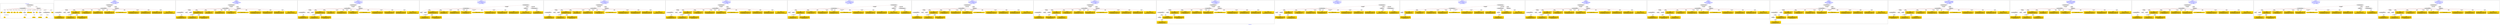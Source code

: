 digraph n0 {
fontcolor="blue"
remincross="true"
label="s05-met.json"
subgraph cluster_0 {
label="1-correct model"
n2[style="filled",color="white",fillcolor="lightgray",label="CulturalHeritageObject1"];
n3[shape="plaintext",style="filled",fillcolor="gold",label="Date"];
n4[style="filled",color="white",fillcolor="lightgray",label="Person1"];
n5[shape="plaintext",style="filled",fillcolor="gold",label="Description"];
n6[shape="plaintext",style="filled",fillcolor="gold",label="values"];
n7[shape="plaintext",style="filled",fillcolor="gold",label="Medium"];
n8[shape="plaintext",style="filled",fillcolor="gold",label="values"];
n9[shape="plaintext",style="filled",fillcolor="gold",label="Credit Line"];
n10[style="filled",color="white",fillcolor="lightgray",label="Concept1"];
n11[shape="plaintext",style="filled",fillcolor="gold",label="Accession Number"];
n12[style="filled",color="white",fillcolor="lightgray",label="Place1"];
n13[shape="plaintext",style="filled",fillcolor="gold",label="id"];
n14[style="filled",color="white",fillcolor="lightgray",label="Concept2"];
n15[style="filled",color="white",fillcolor="lightgray",label="CulturalHeritageObject2"];
n16[shape="plaintext",style="filled",fillcolor="gold",label="values"];
n17[shape="plaintext",style="filled",fillcolor="gold",label="Who"];
n18[shape="plaintext",style="filled",fillcolor="gold",label="Geography"];
n19[style="filled",color="white",fillcolor="lightgray",label="EuropeanaAggregation1"];
n20[style="filled",color="white",fillcolor="lightgray",label="WebResource1"];
n21[shape="plaintext",style="filled",fillcolor="gold",label="image"];
n22[shape="plaintext",style="filled",fillcolor="gold",label="values"];
n23[shape="plaintext",style="filled",fillcolor="gold",label="Classification"];
}
subgraph cluster_1 {
label="candidate 0\nlink coherence:1.0\nnode coherence:1.0\nconfidence:0.5127121670190883\nmapping score:0.601459611228585\ncost:16.99961\n-precision:0.82-recall:0.67"
n25[style="filled",color="white",fillcolor="lightgray",label="CulturalHeritageObject1"];
n26[style="filled",color="white",fillcolor="lightgray",label="CulturalHeritageObject2"];
n27[style="filled",color="white",fillcolor="lightgray",label="Person1"];
n28[style="filled",color="white",fillcolor="lightgray",label="Concept1"];
n29[style="filled",color="white",fillcolor="lightgray",label="EuropeanaAggregation1"];
n30[style="filled",color="white",fillcolor="lightgray",label="WebResource1"];
n31[shape="plaintext",style="filled",fillcolor="gold",label="Date\n[CulturalHeritageObject,created,0.49]\n[Person,dateOfBirth,0.241]\n[Person,dateOfDeath,0.192]\n[CulturalHeritageObject,title,0.077]"];
n32[shape="plaintext",style="filled",fillcolor="gold",label="Geography\n[CulturalHeritageObject,provenance,0.474]\n[CulturalHeritageObject,title,0.206]\n[Concept,prefLabel,0.167]\n[Person,biographicalInformation,0.153]"];
n33[shape="plaintext",style="filled",fillcolor="gold",label="Description\n[Person,biographicalInformation,0.407]\n[CulturalHeritageObject,description,0.35]\n[CulturalHeritageObject,title,0.149]\n[CulturalHeritageObject,provenance,0.094]"];
n34[shape="plaintext",style="filled",fillcolor="gold",label="values\n[CulturalHeritageObject,medium,0.502]\n[Person,biographicalInformation,0.239]\n[CulturalHeritageObject,description,0.135]\n[Concept,prefLabel,0.123]"];
n35[shape="plaintext",style="filled",fillcolor="gold",label="Classification\n[Concept,prefLabel,0.374]\n[Person,biographicalInformation,0.369]\n[CulturalHeritageObject,description,0.156]\n[CulturalHeritageObject,title,0.101]"];
n36[shape="plaintext",style="filled",fillcolor="gold",label="values\n[CulturalHeritageObject,provenance,0.359]\n[Person,biographicalInformation,0.235]\n[CulturalHeritageObject,description,0.214]\n[CulturalHeritageObject,title,0.191]"];
n37[shape="plaintext",style="filled",fillcolor="gold",label="Accession Number\n[CulturalHeritageObject,accessionNumber,1.0]"];
n38[shape="plaintext",style="filled",fillcolor="gold",label="image\n[WebResource,classLink,0.742]\n[Document,classLink,0.253]\n[CulturalHeritageObject,accessionNumber,0.003]\n[CulturalHeritageObject,description,0.003]"];
n39[shape="plaintext",style="filled",fillcolor="gold",label="Who\n[Person,nameOfThePerson,0.46]\n[Document,classLink,0.24]\n[CulturalHeritageObject,provenance,0.197]\n[CulturalHeritageObject,title,0.104]"];
n40[shape="plaintext",style="filled",fillcolor="gold",label="values\n[CulturalHeritageObject,extent,0.703]\n[CulturalHeritageObject,accessionNumber,0.164]\n[CulturalHeritageObject,description,0.077]\n[CulturalHeritageObject,medium,0.056]"];
n41[shape="plaintext",style="filled",fillcolor="gold",label="Credit Line\n[CulturalHeritageObject,provenance,0.679]\n[CulturalHeritageObject,title,0.132]\n[CulturalHeritageObject,description,0.119]\n[Person,biographicalInformation,0.069]"];
n42[shape="plaintext",style="filled",fillcolor="gold",label="Medium\n[CulturalHeritageObject,medium,0.839]\n[CulturalHeritageObject,provenance,0.057]\n[CulturalHeritageObject,description,0.052]\n[Person,biographicalInformation,0.051]"];
}
subgraph cluster_2 {
label="candidate 1\nlink coherence:1.0\nnode coherence:1.0\nconfidence:0.5043784515943461\nmapping score:0.5986817060870043\ncost:16.99961\n-precision:0.88-recall:0.71"
n44[style="filled",color="white",fillcolor="lightgray",label="CulturalHeritageObject1"];
n45[style="filled",color="white",fillcolor="lightgray",label="CulturalHeritageObject2"];
n46[style="filled",color="white",fillcolor="lightgray",label="Person1"];
n47[style="filled",color="white",fillcolor="lightgray",label="Concept1"];
n48[style="filled",color="white",fillcolor="lightgray",label="EuropeanaAggregation1"];
n49[style="filled",color="white",fillcolor="lightgray",label="WebResource1"];
n50[shape="plaintext",style="filled",fillcolor="gold",label="Credit Line\n[CulturalHeritageObject,provenance,0.679]\n[CulturalHeritageObject,title,0.132]\n[CulturalHeritageObject,description,0.119]\n[Person,biographicalInformation,0.069]"];
n51[shape="plaintext",style="filled",fillcolor="gold",label="Date\n[CulturalHeritageObject,created,0.49]\n[Person,dateOfBirth,0.241]\n[Person,dateOfDeath,0.192]\n[CulturalHeritageObject,title,0.077]"];
n52[shape="plaintext",style="filled",fillcolor="gold",label="Description\n[Person,biographicalInformation,0.407]\n[CulturalHeritageObject,description,0.35]\n[CulturalHeritageObject,title,0.149]\n[CulturalHeritageObject,provenance,0.094]"];
n53[shape="plaintext",style="filled",fillcolor="gold",label="values\n[CulturalHeritageObject,medium,0.502]\n[Person,biographicalInformation,0.239]\n[CulturalHeritageObject,description,0.135]\n[Concept,prefLabel,0.123]"];
n54[shape="plaintext",style="filled",fillcolor="gold",label="Classification\n[Concept,prefLabel,0.374]\n[Person,biographicalInformation,0.369]\n[CulturalHeritageObject,description,0.156]\n[CulturalHeritageObject,title,0.101]"];
n55[shape="plaintext",style="filled",fillcolor="gold",label="Geography\n[CulturalHeritageObject,provenance,0.474]\n[CulturalHeritageObject,title,0.206]\n[Concept,prefLabel,0.167]\n[Person,biographicalInformation,0.153]"];
n56[shape="plaintext",style="filled",fillcolor="gold",label="Accession Number\n[CulturalHeritageObject,accessionNumber,1.0]"];
n57[shape="plaintext",style="filled",fillcolor="gold",label="image\n[WebResource,classLink,0.742]\n[Document,classLink,0.253]\n[CulturalHeritageObject,accessionNumber,0.003]\n[CulturalHeritageObject,description,0.003]"];
n58[shape="plaintext",style="filled",fillcolor="gold",label="Who\n[Person,nameOfThePerson,0.46]\n[Document,classLink,0.24]\n[CulturalHeritageObject,provenance,0.197]\n[CulturalHeritageObject,title,0.104]"];
n59[shape="plaintext",style="filled",fillcolor="gold",label="values\n[CulturalHeritageObject,extent,0.703]\n[CulturalHeritageObject,accessionNumber,0.164]\n[CulturalHeritageObject,description,0.077]\n[CulturalHeritageObject,medium,0.056]"];
n60[shape="plaintext",style="filled",fillcolor="gold",label="values\n[CulturalHeritageObject,provenance,0.359]\n[Person,biographicalInformation,0.235]\n[CulturalHeritageObject,description,0.214]\n[CulturalHeritageObject,title,0.191]"];
n61[shape="plaintext",style="filled",fillcolor="gold",label="Medium\n[CulturalHeritageObject,medium,0.839]\n[CulturalHeritageObject,provenance,0.057]\n[CulturalHeritageObject,description,0.052]\n[Person,biographicalInformation,0.051]"];
}
subgraph cluster_3 {
label="candidate 10\nlink coherence:0.9411764705882353\nnode coherence:1.0\nconfidence:0.5043784515943461\nmapping score:0.5986817060870043\ncost:16.99959\n-precision:0.82-recall:0.67"
n63[style="filled",color="white",fillcolor="lightgray",label="CulturalHeritageObject1"];
n64[style="filled",color="white",fillcolor="lightgray",label="CulturalHeritageObject2"];
n65[style="filled",color="white",fillcolor="lightgray",label="Person1"];
n66[style="filled",color="white",fillcolor="lightgray",label="Concept1"];
n67[style="filled",color="white",fillcolor="lightgray",label="EuropeanaAggregation1"];
n68[style="filled",color="white",fillcolor="lightgray",label="WebResource1"];
n69[shape="plaintext",style="filled",fillcolor="gold",label="Credit Line\n[CulturalHeritageObject,provenance,0.679]\n[CulturalHeritageObject,title,0.132]\n[CulturalHeritageObject,description,0.119]\n[Person,biographicalInformation,0.069]"];
n70[shape="plaintext",style="filled",fillcolor="gold",label="Date\n[CulturalHeritageObject,created,0.49]\n[Person,dateOfBirth,0.241]\n[Person,dateOfDeath,0.192]\n[CulturalHeritageObject,title,0.077]"];
n71[shape="plaintext",style="filled",fillcolor="gold",label="Description\n[Person,biographicalInformation,0.407]\n[CulturalHeritageObject,description,0.35]\n[CulturalHeritageObject,title,0.149]\n[CulturalHeritageObject,provenance,0.094]"];
n72[shape="plaintext",style="filled",fillcolor="gold",label="values\n[CulturalHeritageObject,medium,0.502]\n[Person,biographicalInformation,0.239]\n[CulturalHeritageObject,description,0.135]\n[Concept,prefLabel,0.123]"];
n73[shape="plaintext",style="filled",fillcolor="gold",label="Classification\n[Concept,prefLabel,0.374]\n[Person,biographicalInformation,0.369]\n[CulturalHeritageObject,description,0.156]\n[CulturalHeritageObject,title,0.101]"];
n74[shape="plaintext",style="filled",fillcolor="gold",label="Geography\n[CulturalHeritageObject,provenance,0.474]\n[CulturalHeritageObject,title,0.206]\n[Concept,prefLabel,0.167]\n[Person,biographicalInformation,0.153]"];
n75[shape="plaintext",style="filled",fillcolor="gold",label="Accession Number\n[CulturalHeritageObject,accessionNumber,1.0]"];
n76[shape="plaintext",style="filled",fillcolor="gold",label="image\n[WebResource,classLink,0.742]\n[Document,classLink,0.253]\n[CulturalHeritageObject,accessionNumber,0.003]\n[CulturalHeritageObject,description,0.003]"];
n77[shape="plaintext",style="filled",fillcolor="gold",label="Who\n[Person,nameOfThePerson,0.46]\n[Document,classLink,0.24]\n[CulturalHeritageObject,provenance,0.197]\n[CulturalHeritageObject,title,0.104]"];
n78[shape="plaintext",style="filled",fillcolor="gold",label="values\n[CulturalHeritageObject,extent,0.703]\n[CulturalHeritageObject,accessionNumber,0.164]\n[CulturalHeritageObject,description,0.077]\n[CulturalHeritageObject,medium,0.056]"];
n79[shape="plaintext",style="filled",fillcolor="gold",label="values\n[CulturalHeritageObject,provenance,0.359]\n[Person,biographicalInformation,0.235]\n[CulturalHeritageObject,description,0.214]\n[CulturalHeritageObject,title,0.191]"];
n80[shape="plaintext",style="filled",fillcolor="gold",label="Medium\n[CulturalHeritageObject,medium,0.839]\n[CulturalHeritageObject,provenance,0.057]\n[CulturalHeritageObject,description,0.052]\n[Person,biographicalInformation,0.051]"];
}
subgraph cluster_4 {
label="candidate 11\nlink coherence:0.9411764705882353\nnode coherence:1.0\nconfidence:0.5043784515943461\nmapping score:0.5986817060870043\ncost:116.009622\n-precision:0.82-recall:0.67"
n82[style="filled",color="white",fillcolor="lightgray",label="CulturalHeritageObject1"];
n83[style="filled",color="white",fillcolor="lightgray",label="Person1"];
n84[style="filled",color="white",fillcolor="lightgray",label="Concept1"];
n85[style="filled",color="white",fillcolor="lightgray",label="EuropeanaAggregation1"];
n86[style="filled",color="white",fillcolor="lightgray",label="WebResource1"];
n87[style="filled",color="white",fillcolor="lightgray",label="CulturalHeritageObject2"];
n88[shape="plaintext",style="filled",fillcolor="gold",label="Credit Line\n[CulturalHeritageObject,provenance,0.679]\n[CulturalHeritageObject,title,0.132]\n[CulturalHeritageObject,description,0.119]\n[Person,biographicalInformation,0.069]"];
n89[shape="plaintext",style="filled",fillcolor="gold",label="Date\n[CulturalHeritageObject,created,0.49]\n[Person,dateOfBirth,0.241]\n[Person,dateOfDeath,0.192]\n[CulturalHeritageObject,title,0.077]"];
n90[shape="plaintext",style="filled",fillcolor="gold",label="Description\n[Person,biographicalInformation,0.407]\n[CulturalHeritageObject,description,0.35]\n[CulturalHeritageObject,title,0.149]\n[CulturalHeritageObject,provenance,0.094]"];
n91[shape="plaintext",style="filled",fillcolor="gold",label="values\n[CulturalHeritageObject,medium,0.502]\n[Person,biographicalInformation,0.239]\n[CulturalHeritageObject,description,0.135]\n[Concept,prefLabel,0.123]"];
n92[shape="plaintext",style="filled",fillcolor="gold",label="Classification\n[Concept,prefLabel,0.374]\n[Person,biographicalInformation,0.369]\n[CulturalHeritageObject,description,0.156]\n[CulturalHeritageObject,title,0.101]"];
n93[shape="plaintext",style="filled",fillcolor="gold",label="Geography\n[CulturalHeritageObject,provenance,0.474]\n[CulturalHeritageObject,title,0.206]\n[Concept,prefLabel,0.167]\n[Person,biographicalInformation,0.153]"];
n94[shape="plaintext",style="filled",fillcolor="gold",label="Accession Number\n[CulturalHeritageObject,accessionNumber,1.0]"];
n95[shape="plaintext",style="filled",fillcolor="gold",label="image\n[WebResource,classLink,0.742]\n[Document,classLink,0.253]\n[CulturalHeritageObject,accessionNumber,0.003]\n[CulturalHeritageObject,description,0.003]"];
n96[shape="plaintext",style="filled",fillcolor="gold",label="Who\n[Person,nameOfThePerson,0.46]\n[Document,classLink,0.24]\n[CulturalHeritageObject,provenance,0.197]\n[CulturalHeritageObject,title,0.104]"];
n97[shape="plaintext",style="filled",fillcolor="gold",label="values\n[CulturalHeritageObject,extent,0.703]\n[CulturalHeritageObject,accessionNumber,0.164]\n[CulturalHeritageObject,description,0.077]\n[CulturalHeritageObject,medium,0.056]"];
n98[shape="plaintext",style="filled",fillcolor="gold",label="values\n[CulturalHeritageObject,provenance,0.359]\n[Person,biographicalInformation,0.235]\n[CulturalHeritageObject,description,0.214]\n[CulturalHeritageObject,title,0.191]"];
n99[shape="plaintext",style="filled",fillcolor="gold",label="Medium\n[CulturalHeritageObject,medium,0.839]\n[CulturalHeritageObject,provenance,0.057]\n[CulturalHeritageObject,description,0.052]\n[Person,biographicalInformation,0.051]"];
}
subgraph cluster_5 {
label="candidate 12\nlink coherence:0.9411764705882353\nnode coherence:1.0\nconfidence:0.5043784515943461\nmapping score:0.5986817060870043\ncost:116.009722\n-precision:0.82-recall:0.67"
n101[style="filled",color="white",fillcolor="lightgray",label="CulturalHeritageObject1"];
n102[style="filled",color="white",fillcolor="lightgray",label="CulturalHeritageObject2"];
n103[style="filled",color="white",fillcolor="lightgray",label="Person1"];
n104[style="filled",color="white",fillcolor="lightgray",label="Concept1"];
n105[style="filled",color="white",fillcolor="lightgray",label="EuropeanaAggregation1"];
n106[style="filled",color="white",fillcolor="lightgray",label="WebResource1"];
n107[shape="plaintext",style="filled",fillcolor="gold",label="Credit Line\n[CulturalHeritageObject,provenance,0.679]\n[CulturalHeritageObject,title,0.132]\n[CulturalHeritageObject,description,0.119]\n[Person,biographicalInformation,0.069]"];
n108[shape="plaintext",style="filled",fillcolor="gold",label="Date\n[CulturalHeritageObject,created,0.49]\n[Person,dateOfBirth,0.241]\n[Person,dateOfDeath,0.192]\n[CulturalHeritageObject,title,0.077]"];
n109[shape="plaintext",style="filled",fillcolor="gold",label="Description\n[Person,biographicalInformation,0.407]\n[CulturalHeritageObject,description,0.35]\n[CulturalHeritageObject,title,0.149]\n[CulturalHeritageObject,provenance,0.094]"];
n110[shape="plaintext",style="filled",fillcolor="gold",label="values\n[CulturalHeritageObject,medium,0.502]\n[Person,biographicalInformation,0.239]\n[CulturalHeritageObject,description,0.135]\n[Concept,prefLabel,0.123]"];
n111[shape="plaintext",style="filled",fillcolor="gold",label="Classification\n[Concept,prefLabel,0.374]\n[Person,biographicalInformation,0.369]\n[CulturalHeritageObject,description,0.156]\n[CulturalHeritageObject,title,0.101]"];
n112[shape="plaintext",style="filled",fillcolor="gold",label="Geography\n[CulturalHeritageObject,provenance,0.474]\n[CulturalHeritageObject,title,0.206]\n[Concept,prefLabel,0.167]\n[Person,biographicalInformation,0.153]"];
n113[shape="plaintext",style="filled",fillcolor="gold",label="Accession Number\n[CulturalHeritageObject,accessionNumber,1.0]"];
n114[shape="plaintext",style="filled",fillcolor="gold",label="image\n[WebResource,classLink,0.742]\n[Document,classLink,0.253]\n[CulturalHeritageObject,accessionNumber,0.003]\n[CulturalHeritageObject,description,0.003]"];
n115[shape="plaintext",style="filled",fillcolor="gold",label="Who\n[Person,nameOfThePerson,0.46]\n[Document,classLink,0.24]\n[CulturalHeritageObject,provenance,0.197]\n[CulturalHeritageObject,title,0.104]"];
n116[shape="plaintext",style="filled",fillcolor="gold",label="values\n[CulturalHeritageObject,extent,0.703]\n[CulturalHeritageObject,accessionNumber,0.164]\n[CulturalHeritageObject,description,0.077]\n[CulturalHeritageObject,medium,0.056]"];
n117[shape="plaintext",style="filled",fillcolor="gold",label="values\n[CulturalHeritageObject,provenance,0.359]\n[Person,biographicalInformation,0.235]\n[CulturalHeritageObject,description,0.214]\n[CulturalHeritageObject,title,0.191]"];
n118[shape="plaintext",style="filled",fillcolor="gold",label="Medium\n[CulturalHeritageObject,medium,0.839]\n[CulturalHeritageObject,provenance,0.057]\n[CulturalHeritageObject,description,0.052]\n[Person,biographicalInformation,0.051]"];
}
subgraph cluster_6 {
label="candidate 13\nlink coherence:0.9411764705882353\nnode coherence:1.0\nconfidence:0.49784545403988956\nmapping score:0.5965040402355187\ncost:16.99959\n-precision:0.71-recall:0.57"
n120[style="filled",color="white",fillcolor="lightgray",label="CulturalHeritageObject1"];
n121[style="filled",color="white",fillcolor="lightgray",label="CulturalHeritageObject2"];
n122[style="filled",color="white",fillcolor="lightgray",label="Person1"];
n123[style="filled",color="white",fillcolor="lightgray",label="Concept1"];
n124[style="filled",color="white",fillcolor="lightgray",label="EuropeanaAggregation1"];
n125[style="filled",color="white",fillcolor="lightgray",label="WebResource1"];
n126[shape="plaintext",style="filled",fillcolor="gold",label="Date\n[CulturalHeritageObject,created,0.49]\n[Person,dateOfBirth,0.241]\n[Person,dateOfDeath,0.192]\n[CulturalHeritageObject,title,0.077]"];
n127[shape="plaintext",style="filled",fillcolor="gold",label="Geography\n[CulturalHeritageObject,provenance,0.474]\n[CulturalHeritageObject,title,0.206]\n[Concept,prefLabel,0.167]\n[Person,biographicalInformation,0.153]"];
n128[shape="plaintext",style="filled",fillcolor="gold",label="values\n[CulturalHeritageObject,provenance,0.359]\n[Person,biographicalInformation,0.235]\n[CulturalHeritageObject,description,0.214]\n[CulturalHeritageObject,title,0.191]"];
n129[shape="plaintext",style="filled",fillcolor="gold",label="values\n[CulturalHeritageObject,medium,0.502]\n[Person,biographicalInformation,0.239]\n[CulturalHeritageObject,description,0.135]\n[Concept,prefLabel,0.123]"];
n130[shape="plaintext",style="filled",fillcolor="gold",label="Classification\n[Concept,prefLabel,0.374]\n[Person,biographicalInformation,0.369]\n[CulturalHeritageObject,description,0.156]\n[CulturalHeritageObject,title,0.101]"];
n131[shape="plaintext",style="filled",fillcolor="gold",label="Description\n[Person,biographicalInformation,0.407]\n[CulturalHeritageObject,description,0.35]\n[CulturalHeritageObject,title,0.149]\n[CulturalHeritageObject,provenance,0.094]"];
n132[shape="plaintext",style="filled",fillcolor="gold",label="Accession Number\n[CulturalHeritageObject,accessionNumber,1.0]"];
n133[shape="plaintext",style="filled",fillcolor="gold",label="image\n[WebResource,classLink,0.742]\n[Document,classLink,0.253]\n[CulturalHeritageObject,accessionNumber,0.003]\n[CulturalHeritageObject,description,0.003]"];
n134[shape="plaintext",style="filled",fillcolor="gold",label="Who\n[Person,nameOfThePerson,0.46]\n[Document,classLink,0.24]\n[CulturalHeritageObject,provenance,0.197]\n[CulturalHeritageObject,title,0.104]"];
n135[shape="plaintext",style="filled",fillcolor="gold",label="values\n[CulturalHeritageObject,extent,0.703]\n[CulturalHeritageObject,accessionNumber,0.164]\n[CulturalHeritageObject,description,0.077]\n[CulturalHeritageObject,medium,0.056]"];
n136[shape="plaintext",style="filled",fillcolor="gold",label="Credit Line\n[CulturalHeritageObject,provenance,0.679]\n[CulturalHeritageObject,title,0.132]\n[CulturalHeritageObject,description,0.119]\n[Person,biographicalInformation,0.069]"];
n137[shape="plaintext",style="filled",fillcolor="gold",label="Medium\n[CulturalHeritageObject,medium,0.839]\n[CulturalHeritageObject,provenance,0.057]\n[CulturalHeritageObject,description,0.052]\n[Person,biographicalInformation,0.051]"];
}
subgraph cluster_7 {
label="candidate 14\nlink coherence:0.9411764705882353\nnode coherence:1.0\nconfidence:0.49784545403988956\nmapping score:0.5965040402355187\ncost:116.009622\n-precision:0.71-recall:0.57"
n139[style="filled",color="white",fillcolor="lightgray",label="CulturalHeritageObject1"];
n140[style="filled",color="white",fillcolor="lightgray",label="Person1"];
n141[style="filled",color="white",fillcolor="lightgray",label="Concept1"];
n142[style="filled",color="white",fillcolor="lightgray",label="EuropeanaAggregation1"];
n143[style="filled",color="white",fillcolor="lightgray",label="WebResource1"];
n144[style="filled",color="white",fillcolor="lightgray",label="CulturalHeritageObject2"];
n145[shape="plaintext",style="filled",fillcolor="gold",label="Date\n[CulturalHeritageObject,created,0.49]\n[Person,dateOfBirth,0.241]\n[Person,dateOfDeath,0.192]\n[CulturalHeritageObject,title,0.077]"];
n146[shape="plaintext",style="filled",fillcolor="gold",label="Geography\n[CulturalHeritageObject,provenance,0.474]\n[CulturalHeritageObject,title,0.206]\n[Concept,prefLabel,0.167]\n[Person,biographicalInformation,0.153]"];
n147[shape="plaintext",style="filled",fillcolor="gold",label="values\n[CulturalHeritageObject,provenance,0.359]\n[Person,biographicalInformation,0.235]\n[CulturalHeritageObject,description,0.214]\n[CulturalHeritageObject,title,0.191]"];
n148[shape="plaintext",style="filled",fillcolor="gold",label="values\n[CulturalHeritageObject,medium,0.502]\n[Person,biographicalInformation,0.239]\n[CulturalHeritageObject,description,0.135]\n[Concept,prefLabel,0.123]"];
n149[shape="plaintext",style="filled",fillcolor="gold",label="Classification\n[Concept,prefLabel,0.374]\n[Person,biographicalInformation,0.369]\n[CulturalHeritageObject,description,0.156]\n[CulturalHeritageObject,title,0.101]"];
n150[shape="plaintext",style="filled",fillcolor="gold",label="Description\n[Person,biographicalInformation,0.407]\n[CulturalHeritageObject,description,0.35]\n[CulturalHeritageObject,title,0.149]\n[CulturalHeritageObject,provenance,0.094]"];
n151[shape="plaintext",style="filled",fillcolor="gold",label="Accession Number\n[CulturalHeritageObject,accessionNumber,1.0]"];
n152[shape="plaintext",style="filled",fillcolor="gold",label="image\n[WebResource,classLink,0.742]\n[Document,classLink,0.253]\n[CulturalHeritageObject,accessionNumber,0.003]\n[CulturalHeritageObject,description,0.003]"];
n153[shape="plaintext",style="filled",fillcolor="gold",label="Who\n[Person,nameOfThePerson,0.46]\n[Document,classLink,0.24]\n[CulturalHeritageObject,provenance,0.197]\n[CulturalHeritageObject,title,0.104]"];
n154[shape="plaintext",style="filled",fillcolor="gold",label="values\n[CulturalHeritageObject,extent,0.703]\n[CulturalHeritageObject,accessionNumber,0.164]\n[CulturalHeritageObject,description,0.077]\n[CulturalHeritageObject,medium,0.056]"];
n155[shape="plaintext",style="filled",fillcolor="gold",label="Credit Line\n[CulturalHeritageObject,provenance,0.679]\n[CulturalHeritageObject,title,0.132]\n[CulturalHeritageObject,description,0.119]\n[Person,biographicalInformation,0.069]"];
n156[shape="plaintext",style="filled",fillcolor="gold",label="Medium\n[CulturalHeritageObject,medium,0.839]\n[CulturalHeritageObject,provenance,0.057]\n[CulturalHeritageObject,description,0.052]\n[Person,biographicalInformation,0.051]"];
}
subgraph cluster_8 {
label="candidate 15\nlink coherence:0.9411764705882353\nnode coherence:1.0\nconfidence:0.49784545403988956\nmapping score:0.5965040402355187\ncost:116.009722\n-precision:0.71-recall:0.57"
n158[style="filled",color="white",fillcolor="lightgray",label="CulturalHeritageObject1"];
n159[style="filled",color="white",fillcolor="lightgray",label="CulturalHeritageObject2"];
n160[style="filled",color="white",fillcolor="lightgray",label="Person1"];
n161[style="filled",color="white",fillcolor="lightgray",label="Concept1"];
n162[style="filled",color="white",fillcolor="lightgray",label="EuropeanaAggregation1"];
n163[style="filled",color="white",fillcolor="lightgray",label="WebResource1"];
n164[shape="plaintext",style="filled",fillcolor="gold",label="Date\n[CulturalHeritageObject,created,0.49]\n[Person,dateOfBirth,0.241]\n[Person,dateOfDeath,0.192]\n[CulturalHeritageObject,title,0.077]"];
n165[shape="plaintext",style="filled",fillcolor="gold",label="Geography\n[CulturalHeritageObject,provenance,0.474]\n[CulturalHeritageObject,title,0.206]\n[Concept,prefLabel,0.167]\n[Person,biographicalInformation,0.153]"];
n166[shape="plaintext",style="filled",fillcolor="gold",label="values\n[CulturalHeritageObject,provenance,0.359]\n[Person,biographicalInformation,0.235]\n[CulturalHeritageObject,description,0.214]\n[CulturalHeritageObject,title,0.191]"];
n167[shape="plaintext",style="filled",fillcolor="gold",label="values\n[CulturalHeritageObject,medium,0.502]\n[Person,biographicalInformation,0.239]\n[CulturalHeritageObject,description,0.135]\n[Concept,prefLabel,0.123]"];
n168[shape="plaintext",style="filled",fillcolor="gold",label="Classification\n[Concept,prefLabel,0.374]\n[Person,biographicalInformation,0.369]\n[CulturalHeritageObject,description,0.156]\n[CulturalHeritageObject,title,0.101]"];
n169[shape="plaintext",style="filled",fillcolor="gold",label="Description\n[Person,biographicalInformation,0.407]\n[CulturalHeritageObject,description,0.35]\n[CulturalHeritageObject,title,0.149]\n[CulturalHeritageObject,provenance,0.094]"];
n170[shape="plaintext",style="filled",fillcolor="gold",label="Accession Number\n[CulturalHeritageObject,accessionNumber,1.0]"];
n171[shape="plaintext",style="filled",fillcolor="gold",label="image\n[WebResource,classLink,0.742]\n[Document,classLink,0.253]\n[CulturalHeritageObject,accessionNumber,0.003]\n[CulturalHeritageObject,description,0.003]"];
n172[shape="plaintext",style="filled",fillcolor="gold",label="Who\n[Person,nameOfThePerson,0.46]\n[Document,classLink,0.24]\n[CulturalHeritageObject,provenance,0.197]\n[CulturalHeritageObject,title,0.104]"];
n173[shape="plaintext",style="filled",fillcolor="gold",label="values\n[CulturalHeritageObject,extent,0.703]\n[CulturalHeritageObject,accessionNumber,0.164]\n[CulturalHeritageObject,description,0.077]\n[CulturalHeritageObject,medium,0.056]"];
n174[shape="plaintext",style="filled",fillcolor="gold",label="Credit Line\n[CulturalHeritageObject,provenance,0.679]\n[CulturalHeritageObject,title,0.132]\n[CulturalHeritageObject,description,0.119]\n[Person,biographicalInformation,0.069]"];
n175[shape="plaintext",style="filled",fillcolor="gold",label="Medium\n[CulturalHeritageObject,medium,0.839]\n[CulturalHeritageObject,provenance,0.057]\n[CulturalHeritageObject,description,0.052]\n[Person,biographicalInformation,0.051]"];
}
subgraph cluster_9 {
label="candidate 16\nlink coherence:0.9411764705882353\nnode coherence:1.0\nconfidence:0.49441905774897715\nmapping score:0.595361908138548\ncost:16.9997\n-precision:0.65-recall:0.52"
n177[style="filled",color="white",fillcolor="lightgray",label="CulturalHeritageObject1"];
n178[style="filled",color="white",fillcolor="lightgray",label="CulturalHeritageObject2"];
n179[style="filled",color="white",fillcolor="lightgray",label="Concept1"];
n180[style="filled",color="white",fillcolor="lightgray",label="Document1"];
n181[style="filled",color="white",fillcolor="lightgray",label="EuropeanaAggregation1"];
n182[style="filled",color="white",fillcolor="lightgray",label="WebResource1"];
n183[shape="plaintext",style="filled",fillcolor="gold",label="Date\n[CulturalHeritageObject,created,0.49]\n[Person,dateOfBirth,0.241]\n[Person,dateOfDeath,0.192]\n[CulturalHeritageObject,title,0.077]"];
n184[shape="plaintext",style="filled",fillcolor="gold",label="Geography\n[CulturalHeritageObject,provenance,0.474]\n[CulturalHeritageObject,title,0.206]\n[Concept,prefLabel,0.167]\n[Person,biographicalInformation,0.153]"];
n185[shape="plaintext",style="filled",fillcolor="gold",label="Who\n[Person,nameOfThePerson,0.46]\n[Document,classLink,0.24]\n[CulturalHeritageObject,provenance,0.197]\n[CulturalHeritageObject,title,0.104]"];
n186[shape="plaintext",style="filled",fillcolor="gold",label="Description\n[Person,biographicalInformation,0.407]\n[CulturalHeritageObject,description,0.35]\n[CulturalHeritageObject,title,0.149]\n[CulturalHeritageObject,provenance,0.094]"];
n187[shape="plaintext",style="filled",fillcolor="gold",label="values\n[CulturalHeritageObject,medium,0.502]\n[Person,biographicalInformation,0.239]\n[CulturalHeritageObject,description,0.135]\n[Concept,prefLabel,0.123]"];
n188[shape="plaintext",style="filled",fillcolor="gold",label="Classification\n[Concept,prefLabel,0.374]\n[Person,biographicalInformation,0.369]\n[CulturalHeritageObject,description,0.156]\n[CulturalHeritageObject,title,0.101]"];
n189[shape="plaintext",style="filled",fillcolor="gold",label="values\n[CulturalHeritageObject,provenance,0.359]\n[Person,biographicalInformation,0.235]\n[CulturalHeritageObject,description,0.214]\n[CulturalHeritageObject,title,0.191]"];
n190[shape="plaintext",style="filled",fillcolor="gold",label="Accession Number\n[CulturalHeritageObject,accessionNumber,1.0]"];
n191[shape="plaintext",style="filled",fillcolor="gold",label="image\n[WebResource,classLink,0.742]\n[Document,classLink,0.253]\n[CulturalHeritageObject,accessionNumber,0.003]\n[CulturalHeritageObject,description,0.003]"];
n192[shape="plaintext",style="filled",fillcolor="gold",label="values\n[CulturalHeritageObject,extent,0.703]\n[CulturalHeritageObject,accessionNumber,0.164]\n[CulturalHeritageObject,description,0.077]\n[CulturalHeritageObject,medium,0.056]"];
n193[shape="plaintext",style="filled",fillcolor="gold",label="Credit Line\n[CulturalHeritageObject,provenance,0.679]\n[CulturalHeritageObject,title,0.132]\n[CulturalHeritageObject,description,0.119]\n[Person,biographicalInformation,0.069]"];
n194[shape="plaintext",style="filled",fillcolor="gold",label="Medium\n[CulturalHeritageObject,medium,0.839]\n[CulturalHeritageObject,provenance,0.057]\n[CulturalHeritageObject,description,0.052]\n[Person,biographicalInformation,0.051]"];
}
subgraph cluster_10 {
label="candidate 17\nlink coherence:0.9411764705882353\nnode coherence:1.0\nconfidence:0.49441905774897715\nmapping score:0.595361908138548\ncost:16.99972\n-precision:0.65-recall:0.52"
n196[style="filled",color="white",fillcolor="lightgray",label="CulturalHeritageObject1"];
n197[style="filled",color="white",fillcolor="lightgray",label="CulturalHeritageObject2"];
n198[style="filled",color="white",fillcolor="lightgray",label="Concept1"];
n199[style="filled",color="white",fillcolor="lightgray",label="Document2"];
n200[style="filled",color="white",fillcolor="lightgray",label="EuropeanaAggregation1"];
n201[style="filled",color="white",fillcolor="lightgray",label="WebResource1"];
n202[shape="plaintext",style="filled",fillcolor="gold",label="Date\n[CulturalHeritageObject,created,0.49]\n[Person,dateOfBirth,0.241]\n[Person,dateOfDeath,0.192]\n[CulturalHeritageObject,title,0.077]"];
n203[shape="plaintext",style="filled",fillcolor="gold",label="Geography\n[CulturalHeritageObject,provenance,0.474]\n[CulturalHeritageObject,title,0.206]\n[Concept,prefLabel,0.167]\n[Person,biographicalInformation,0.153]"];
n204[shape="plaintext",style="filled",fillcolor="gold",label="Description\n[Person,biographicalInformation,0.407]\n[CulturalHeritageObject,description,0.35]\n[CulturalHeritageObject,title,0.149]\n[CulturalHeritageObject,provenance,0.094]"];
n205[shape="plaintext",style="filled",fillcolor="gold",label="values\n[CulturalHeritageObject,medium,0.502]\n[Person,biographicalInformation,0.239]\n[CulturalHeritageObject,description,0.135]\n[Concept,prefLabel,0.123]"];
n206[shape="plaintext",style="filled",fillcolor="gold",label="Classification\n[Concept,prefLabel,0.374]\n[Person,biographicalInformation,0.369]\n[CulturalHeritageObject,description,0.156]\n[CulturalHeritageObject,title,0.101]"];
n207[shape="plaintext",style="filled",fillcolor="gold",label="values\n[CulturalHeritageObject,provenance,0.359]\n[Person,biographicalInformation,0.235]\n[CulturalHeritageObject,description,0.214]\n[CulturalHeritageObject,title,0.191]"];
n208[shape="plaintext",style="filled",fillcolor="gold",label="Accession Number\n[CulturalHeritageObject,accessionNumber,1.0]"];
n209[shape="plaintext",style="filled",fillcolor="gold",label="image\n[WebResource,classLink,0.742]\n[Document,classLink,0.253]\n[CulturalHeritageObject,accessionNumber,0.003]\n[CulturalHeritageObject,description,0.003]"];
n210[shape="plaintext",style="filled",fillcolor="gold",label="Who\n[Person,nameOfThePerson,0.46]\n[Document,classLink,0.24]\n[CulturalHeritageObject,provenance,0.197]\n[CulturalHeritageObject,title,0.104]"];
n211[shape="plaintext",style="filled",fillcolor="gold",label="values\n[CulturalHeritageObject,extent,0.703]\n[CulturalHeritageObject,accessionNumber,0.164]\n[CulturalHeritageObject,description,0.077]\n[CulturalHeritageObject,medium,0.056]"];
n212[shape="plaintext",style="filled",fillcolor="gold",label="Credit Line\n[CulturalHeritageObject,provenance,0.679]\n[CulturalHeritageObject,title,0.132]\n[CulturalHeritageObject,description,0.119]\n[Person,biographicalInformation,0.069]"];
n213[shape="plaintext",style="filled",fillcolor="gold",label="Medium\n[CulturalHeritageObject,medium,0.839]\n[CulturalHeritageObject,provenance,0.057]\n[CulturalHeritageObject,description,0.052]\n[Person,biographicalInformation,0.051]"];
}
subgraph cluster_11 {
label="candidate 18\nlink coherence:0.9411764705882353\nnode coherence:1.0\nconfidence:0.49441905774897715\nmapping score:0.595361908138548\ncost:116.009732\n-precision:0.65-recall:0.52"
n215[style="filled",color="white",fillcolor="lightgray",label="CulturalHeritageObject1"];
n216[style="filled",color="white",fillcolor="lightgray",label="Concept1"];
n217[style="filled",color="white",fillcolor="lightgray",label="Document1"];
n218[style="filled",color="white",fillcolor="lightgray",label="EuropeanaAggregation1"];
n219[style="filled",color="white",fillcolor="lightgray",label="WebResource1"];
n220[style="filled",color="white",fillcolor="lightgray",label="CulturalHeritageObject2"];
n221[shape="plaintext",style="filled",fillcolor="gold",label="Date\n[CulturalHeritageObject,created,0.49]\n[Person,dateOfBirth,0.241]\n[Person,dateOfDeath,0.192]\n[CulturalHeritageObject,title,0.077]"];
n222[shape="plaintext",style="filled",fillcolor="gold",label="Geography\n[CulturalHeritageObject,provenance,0.474]\n[CulturalHeritageObject,title,0.206]\n[Concept,prefLabel,0.167]\n[Person,biographicalInformation,0.153]"];
n223[shape="plaintext",style="filled",fillcolor="gold",label="Who\n[Person,nameOfThePerson,0.46]\n[Document,classLink,0.24]\n[CulturalHeritageObject,provenance,0.197]\n[CulturalHeritageObject,title,0.104]"];
n224[shape="plaintext",style="filled",fillcolor="gold",label="Description\n[Person,biographicalInformation,0.407]\n[CulturalHeritageObject,description,0.35]\n[CulturalHeritageObject,title,0.149]\n[CulturalHeritageObject,provenance,0.094]"];
n225[shape="plaintext",style="filled",fillcolor="gold",label="values\n[CulturalHeritageObject,medium,0.502]\n[Person,biographicalInformation,0.239]\n[CulturalHeritageObject,description,0.135]\n[Concept,prefLabel,0.123]"];
n226[shape="plaintext",style="filled",fillcolor="gold",label="Classification\n[Concept,prefLabel,0.374]\n[Person,biographicalInformation,0.369]\n[CulturalHeritageObject,description,0.156]\n[CulturalHeritageObject,title,0.101]"];
n227[shape="plaintext",style="filled",fillcolor="gold",label="values\n[CulturalHeritageObject,provenance,0.359]\n[Person,biographicalInformation,0.235]\n[CulturalHeritageObject,description,0.214]\n[CulturalHeritageObject,title,0.191]"];
n228[shape="plaintext",style="filled",fillcolor="gold",label="Accession Number\n[CulturalHeritageObject,accessionNumber,1.0]"];
n229[shape="plaintext",style="filled",fillcolor="gold",label="image\n[WebResource,classLink,0.742]\n[Document,classLink,0.253]\n[CulturalHeritageObject,accessionNumber,0.003]\n[CulturalHeritageObject,description,0.003]"];
n230[shape="plaintext",style="filled",fillcolor="gold",label="values\n[CulturalHeritageObject,extent,0.703]\n[CulturalHeritageObject,accessionNumber,0.164]\n[CulturalHeritageObject,description,0.077]\n[CulturalHeritageObject,medium,0.056]"];
n231[shape="plaintext",style="filled",fillcolor="gold",label="Credit Line\n[CulturalHeritageObject,provenance,0.679]\n[CulturalHeritageObject,title,0.132]\n[CulturalHeritageObject,description,0.119]\n[Person,biographicalInformation,0.069]"];
n232[shape="plaintext",style="filled",fillcolor="gold",label="Medium\n[CulturalHeritageObject,medium,0.839]\n[CulturalHeritageObject,provenance,0.057]\n[CulturalHeritageObject,description,0.052]\n[Person,biographicalInformation,0.051]"];
}
subgraph cluster_12 {
label="candidate 19\nlink coherence:0.9411764705882353\nnode coherence:1.0\nconfidence:0.49441905774897715\nmapping score:0.595361908138548\ncost:116.009752\n-precision:0.65-recall:0.52"
n234[style="filled",color="white",fillcolor="lightgray",label="CulturalHeritageObject1"];
n235[style="filled",color="white",fillcolor="lightgray",label="Concept1"];
n236[style="filled",color="white",fillcolor="lightgray",label="CulturalHeritageObject2"];
n237[style="filled",color="white",fillcolor="lightgray",label="Document2"];
n238[style="filled",color="white",fillcolor="lightgray",label="EuropeanaAggregation1"];
n239[style="filled",color="white",fillcolor="lightgray",label="WebResource1"];
n240[shape="plaintext",style="filled",fillcolor="gold",label="Date\n[CulturalHeritageObject,created,0.49]\n[Person,dateOfBirth,0.241]\n[Person,dateOfDeath,0.192]\n[CulturalHeritageObject,title,0.077]"];
n241[shape="plaintext",style="filled",fillcolor="gold",label="Geography\n[CulturalHeritageObject,provenance,0.474]\n[CulturalHeritageObject,title,0.206]\n[Concept,prefLabel,0.167]\n[Person,biographicalInformation,0.153]"];
n242[shape="plaintext",style="filled",fillcolor="gold",label="Description\n[Person,biographicalInformation,0.407]\n[CulturalHeritageObject,description,0.35]\n[CulturalHeritageObject,title,0.149]\n[CulturalHeritageObject,provenance,0.094]"];
n243[shape="plaintext",style="filled",fillcolor="gold",label="values\n[CulturalHeritageObject,medium,0.502]\n[Person,biographicalInformation,0.239]\n[CulturalHeritageObject,description,0.135]\n[Concept,prefLabel,0.123]"];
n244[shape="plaintext",style="filled",fillcolor="gold",label="Classification\n[Concept,prefLabel,0.374]\n[Person,biographicalInformation,0.369]\n[CulturalHeritageObject,description,0.156]\n[CulturalHeritageObject,title,0.101]"];
n245[shape="plaintext",style="filled",fillcolor="gold",label="values\n[CulturalHeritageObject,provenance,0.359]\n[Person,biographicalInformation,0.235]\n[CulturalHeritageObject,description,0.214]\n[CulturalHeritageObject,title,0.191]"];
n246[shape="plaintext",style="filled",fillcolor="gold",label="Accession Number\n[CulturalHeritageObject,accessionNumber,1.0]"];
n247[shape="plaintext",style="filled",fillcolor="gold",label="image\n[WebResource,classLink,0.742]\n[Document,classLink,0.253]\n[CulturalHeritageObject,accessionNumber,0.003]\n[CulturalHeritageObject,description,0.003]"];
n248[shape="plaintext",style="filled",fillcolor="gold",label="Who\n[Person,nameOfThePerson,0.46]\n[Document,classLink,0.24]\n[CulturalHeritageObject,provenance,0.197]\n[CulturalHeritageObject,title,0.104]"];
n249[shape="plaintext",style="filled",fillcolor="gold",label="values\n[CulturalHeritageObject,extent,0.703]\n[CulturalHeritageObject,accessionNumber,0.164]\n[CulturalHeritageObject,description,0.077]\n[CulturalHeritageObject,medium,0.056]"];
n250[shape="plaintext",style="filled",fillcolor="gold",label="Credit Line\n[CulturalHeritageObject,provenance,0.679]\n[CulturalHeritageObject,title,0.132]\n[CulturalHeritageObject,description,0.119]\n[Person,biographicalInformation,0.069]"];
n251[shape="plaintext",style="filled",fillcolor="gold",label="Medium\n[CulturalHeritageObject,medium,0.839]\n[CulturalHeritageObject,provenance,0.057]\n[CulturalHeritageObject,description,0.052]\n[Person,biographicalInformation,0.051]"];
}
subgraph cluster_13 {
label="candidate 2\nlink coherence:1.0\nnode coherence:1.0\nconfidence:0.49784545403988956\nmapping score:0.5965040402355187\ncost:16.99961\n-precision:0.76-recall:0.62"
n253[style="filled",color="white",fillcolor="lightgray",label="CulturalHeritageObject1"];
n254[style="filled",color="white",fillcolor="lightgray",label="CulturalHeritageObject2"];
n255[style="filled",color="white",fillcolor="lightgray",label="Person1"];
n256[style="filled",color="white",fillcolor="lightgray",label="Concept1"];
n257[style="filled",color="white",fillcolor="lightgray",label="EuropeanaAggregation1"];
n258[style="filled",color="white",fillcolor="lightgray",label="WebResource1"];
n259[shape="plaintext",style="filled",fillcolor="gold",label="Date\n[CulturalHeritageObject,created,0.49]\n[Person,dateOfBirth,0.241]\n[Person,dateOfDeath,0.192]\n[CulturalHeritageObject,title,0.077]"];
n260[shape="plaintext",style="filled",fillcolor="gold",label="Geography\n[CulturalHeritageObject,provenance,0.474]\n[CulturalHeritageObject,title,0.206]\n[Concept,prefLabel,0.167]\n[Person,biographicalInformation,0.153]"];
n261[shape="plaintext",style="filled",fillcolor="gold",label="values\n[CulturalHeritageObject,provenance,0.359]\n[Person,biographicalInformation,0.235]\n[CulturalHeritageObject,description,0.214]\n[CulturalHeritageObject,title,0.191]"];
n262[shape="plaintext",style="filled",fillcolor="gold",label="values\n[CulturalHeritageObject,medium,0.502]\n[Person,biographicalInformation,0.239]\n[CulturalHeritageObject,description,0.135]\n[Concept,prefLabel,0.123]"];
n263[shape="plaintext",style="filled",fillcolor="gold",label="Classification\n[Concept,prefLabel,0.374]\n[Person,biographicalInformation,0.369]\n[CulturalHeritageObject,description,0.156]\n[CulturalHeritageObject,title,0.101]"];
n264[shape="plaintext",style="filled",fillcolor="gold",label="Description\n[Person,biographicalInformation,0.407]\n[CulturalHeritageObject,description,0.35]\n[CulturalHeritageObject,title,0.149]\n[CulturalHeritageObject,provenance,0.094]"];
n265[shape="plaintext",style="filled",fillcolor="gold",label="Accession Number\n[CulturalHeritageObject,accessionNumber,1.0]"];
n266[shape="plaintext",style="filled",fillcolor="gold",label="image\n[WebResource,classLink,0.742]\n[Document,classLink,0.253]\n[CulturalHeritageObject,accessionNumber,0.003]\n[CulturalHeritageObject,description,0.003]"];
n267[shape="plaintext",style="filled",fillcolor="gold",label="Who\n[Person,nameOfThePerson,0.46]\n[Document,classLink,0.24]\n[CulturalHeritageObject,provenance,0.197]\n[CulturalHeritageObject,title,0.104]"];
n268[shape="plaintext",style="filled",fillcolor="gold",label="values\n[CulturalHeritageObject,extent,0.703]\n[CulturalHeritageObject,accessionNumber,0.164]\n[CulturalHeritageObject,description,0.077]\n[CulturalHeritageObject,medium,0.056]"];
n269[shape="plaintext",style="filled",fillcolor="gold",label="Credit Line\n[CulturalHeritageObject,provenance,0.679]\n[CulturalHeritageObject,title,0.132]\n[CulturalHeritageObject,description,0.119]\n[Person,biographicalInformation,0.069]"];
n270[shape="plaintext",style="filled",fillcolor="gold",label="Medium\n[CulturalHeritageObject,medium,0.839]\n[CulturalHeritageObject,provenance,0.057]\n[CulturalHeritageObject,description,0.052]\n[Person,biographicalInformation,0.051]"];
}
subgraph cluster_14 {
label="candidate 3\nlink coherence:1.0\nnode coherence:1.0\nconfidence:0.49441905774897715\nmapping score:0.595361908138548\ncost:16.99972\n-precision:0.71-recall:0.57"
n272[style="filled",color="white",fillcolor="lightgray",label="CulturalHeritageObject1"];
n273[style="filled",color="white",fillcolor="lightgray",label="CulturalHeritageObject2"];
n274[style="filled",color="white",fillcolor="lightgray",label="Concept1"];
n275[style="filled",color="white",fillcolor="lightgray",label="Document1"];
n276[style="filled",color="white",fillcolor="lightgray",label="EuropeanaAggregation1"];
n277[style="filled",color="white",fillcolor="lightgray",label="WebResource1"];
n278[shape="plaintext",style="filled",fillcolor="gold",label="Date\n[CulturalHeritageObject,created,0.49]\n[Person,dateOfBirth,0.241]\n[Person,dateOfDeath,0.192]\n[CulturalHeritageObject,title,0.077]"];
n279[shape="plaintext",style="filled",fillcolor="gold",label="Geography\n[CulturalHeritageObject,provenance,0.474]\n[CulturalHeritageObject,title,0.206]\n[Concept,prefLabel,0.167]\n[Person,biographicalInformation,0.153]"];
n280[shape="plaintext",style="filled",fillcolor="gold",label="Who\n[Person,nameOfThePerson,0.46]\n[Document,classLink,0.24]\n[CulturalHeritageObject,provenance,0.197]\n[CulturalHeritageObject,title,0.104]"];
n281[shape="plaintext",style="filled",fillcolor="gold",label="Description\n[Person,biographicalInformation,0.407]\n[CulturalHeritageObject,description,0.35]\n[CulturalHeritageObject,title,0.149]\n[CulturalHeritageObject,provenance,0.094]"];
n282[shape="plaintext",style="filled",fillcolor="gold",label="values\n[CulturalHeritageObject,medium,0.502]\n[Person,biographicalInformation,0.239]\n[CulturalHeritageObject,description,0.135]\n[Concept,prefLabel,0.123]"];
n283[shape="plaintext",style="filled",fillcolor="gold",label="Classification\n[Concept,prefLabel,0.374]\n[Person,biographicalInformation,0.369]\n[CulturalHeritageObject,description,0.156]\n[CulturalHeritageObject,title,0.101]"];
n284[shape="plaintext",style="filled",fillcolor="gold",label="values\n[CulturalHeritageObject,provenance,0.359]\n[Person,biographicalInformation,0.235]\n[CulturalHeritageObject,description,0.214]\n[CulturalHeritageObject,title,0.191]"];
n285[shape="plaintext",style="filled",fillcolor="gold",label="Accession Number\n[CulturalHeritageObject,accessionNumber,1.0]"];
n286[shape="plaintext",style="filled",fillcolor="gold",label="image\n[WebResource,classLink,0.742]\n[Document,classLink,0.253]\n[CulturalHeritageObject,accessionNumber,0.003]\n[CulturalHeritageObject,description,0.003]"];
n287[shape="plaintext",style="filled",fillcolor="gold",label="values\n[CulturalHeritageObject,extent,0.703]\n[CulturalHeritageObject,accessionNumber,0.164]\n[CulturalHeritageObject,description,0.077]\n[CulturalHeritageObject,medium,0.056]"];
n288[shape="plaintext",style="filled",fillcolor="gold",label="Credit Line\n[CulturalHeritageObject,provenance,0.679]\n[CulturalHeritageObject,title,0.132]\n[CulturalHeritageObject,description,0.119]\n[Person,biographicalInformation,0.069]"];
n289[shape="plaintext",style="filled",fillcolor="gold",label="Medium\n[CulturalHeritageObject,medium,0.839]\n[CulturalHeritageObject,provenance,0.057]\n[CulturalHeritageObject,description,0.052]\n[Person,biographicalInformation,0.051]"];
}
subgraph cluster_15 {
label="candidate 4\nlink coherence:1.0\nnode coherence:1.0\nconfidence:0.49441905774897715\nmapping score:0.595361908138548\ncost:16.99974\n-precision:0.71-recall:0.57"
n291[style="filled",color="white",fillcolor="lightgray",label="CulturalHeritageObject1"];
n292[style="filled",color="white",fillcolor="lightgray",label="CulturalHeritageObject2"];
n293[style="filled",color="white",fillcolor="lightgray",label="Concept1"];
n294[style="filled",color="white",fillcolor="lightgray",label="Document2"];
n295[style="filled",color="white",fillcolor="lightgray",label="EuropeanaAggregation1"];
n296[style="filled",color="white",fillcolor="lightgray",label="WebResource1"];
n297[shape="plaintext",style="filled",fillcolor="gold",label="Date\n[CulturalHeritageObject,created,0.49]\n[Person,dateOfBirth,0.241]\n[Person,dateOfDeath,0.192]\n[CulturalHeritageObject,title,0.077]"];
n298[shape="plaintext",style="filled",fillcolor="gold",label="Geography\n[CulturalHeritageObject,provenance,0.474]\n[CulturalHeritageObject,title,0.206]\n[Concept,prefLabel,0.167]\n[Person,biographicalInformation,0.153]"];
n299[shape="plaintext",style="filled",fillcolor="gold",label="Description\n[Person,biographicalInformation,0.407]\n[CulturalHeritageObject,description,0.35]\n[CulturalHeritageObject,title,0.149]\n[CulturalHeritageObject,provenance,0.094]"];
n300[shape="plaintext",style="filled",fillcolor="gold",label="values\n[CulturalHeritageObject,medium,0.502]\n[Person,biographicalInformation,0.239]\n[CulturalHeritageObject,description,0.135]\n[Concept,prefLabel,0.123]"];
n301[shape="plaintext",style="filled",fillcolor="gold",label="Classification\n[Concept,prefLabel,0.374]\n[Person,biographicalInformation,0.369]\n[CulturalHeritageObject,description,0.156]\n[CulturalHeritageObject,title,0.101]"];
n302[shape="plaintext",style="filled",fillcolor="gold",label="values\n[CulturalHeritageObject,provenance,0.359]\n[Person,biographicalInformation,0.235]\n[CulturalHeritageObject,description,0.214]\n[CulturalHeritageObject,title,0.191]"];
n303[shape="plaintext",style="filled",fillcolor="gold",label="Accession Number\n[CulturalHeritageObject,accessionNumber,1.0]"];
n304[shape="plaintext",style="filled",fillcolor="gold",label="image\n[WebResource,classLink,0.742]\n[Document,classLink,0.253]\n[CulturalHeritageObject,accessionNumber,0.003]\n[CulturalHeritageObject,description,0.003]"];
n305[shape="plaintext",style="filled",fillcolor="gold",label="Who\n[Person,nameOfThePerson,0.46]\n[Document,classLink,0.24]\n[CulturalHeritageObject,provenance,0.197]\n[CulturalHeritageObject,title,0.104]"];
n306[shape="plaintext",style="filled",fillcolor="gold",label="values\n[CulturalHeritageObject,extent,0.703]\n[CulturalHeritageObject,accessionNumber,0.164]\n[CulturalHeritageObject,description,0.077]\n[CulturalHeritageObject,medium,0.056]"];
n307[shape="plaintext",style="filled",fillcolor="gold",label="Credit Line\n[CulturalHeritageObject,provenance,0.679]\n[CulturalHeritageObject,title,0.132]\n[CulturalHeritageObject,description,0.119]\n[Person,biographicalInformation,0.069]"];
n308[shape="plaintext",style="filled",fillcolor="gold",label="Medium\n[CulturalHeritageObject,medium,0.839]\n[CulturalHeritageObject,provenance,0.057]\n[CulturalHeritageObject,description,0.052]\n[Person,biographicalInformation,0.051]"];
}
subgraph cluster_16 {
label="candidate 5\nlink coherence:0.9411764705882353\nnode coherence:0.9411764705882353\nconfidence:0.5670092830603599\nmapping score:0.5999508067717539\ncost:115.99961\n-precision:0.76-recall:0.62"
n310[style="filled",color="white",fillcolor="lightgray",label="CulturalHeritageObject1"];
n311[style="filled",color="white",fillcolor="lightgray",label="CulturalHeritageObject2"];
n312[style="filled",color="white",fillcolor="lightgray",label="Person1"];
n313[style="filled",color="white",fillcolor="lightgray",label="Concept1"];
n314[style="filled",color="white",fillcolor="lightgray",label="EuropeanaAggregation1"];
n315[style="filled",color="white",fillcolor="lightgray",label="WebResource1"];
n316[shape="plaintext",style="filled",fillcolor="gold",label="Date\n[CulturalHeritageObject,created,0.49]\n[Person,dateOfBirth,0.241]\n[Person,dateOfDeath,0.192]\n[CulturalHeritageObject,title,0.077]"];
n317[shape="plaintext",style="filled",fillcolor="gold",label="Geography\n[CulturalHeritageObject,provenance,0.474]\n[CulturalHeritageObject,title,0.206]\n[Concept,prefLabel,0.167]\n[Person,biographicalInformation,0.153]"];
n318[shape="plaintext",style="filled",fillcolor="gold",label="Description\n[Person,biographicalInformation,0.407]\n[CulturalHeritageObject,description,0.35]\n[CulturalHeritageObject,title,0.149]\n[CulturalHeritageObject,provenance,0.094]"];
n319[shape="plaintext",style="filled",fillcolor="gold",label="Classification\n[Concept,prefLabel,0.374]\n[Person,biographicalInformation,0.369]\n[CulturalHeritageObject,description,0.156]\n[CulturalHeritageObject,title,0.101]"];
n320[shape="plaintext",style="filled",fillcolor="gold",label="values\n[CulturalHeritageObject,provenance,0.359]\n[Person,biographicalInformation,0.235]\n[CulturalHeritageObject,description,0.214]\n[CulturalHeritageObject,title,0.191]"];
n321[shape="plaintext",style="filled",fillcolor="gold",label="Accession Number\n[CulturalHeritageObject,accessionNumber,1.0]"];
n322[shape="plaintext",style="filled",fillcolor="gold",label="image\n[WebResource,classLink,0.742]\n[Document,classLink,0.253]\n[CulturalHeritageObject,accessionNumber,0.003]\n[CulturalHeritageObject,description,0.003]"];
n323[shape="plaintext",style="filled",fillcolor="gold",label="Who\n[Person,nameOfThePerson,0.46]\n[Document,classLink,0.24]\n[CulturalHeritageObject,provenance,0.197]\n[CulturalHeritageObject,title,0.104]"];
n324[shape="plaintext",style="filled",fillcolor="gold",label="values\n[CulturalHeritageObject,extent,0.703]\n[CulturalHeritageObject,accessionNumber,0.164]\n[CulturalHeritageObject,description,0.077]\n[CulturalHeritageObject,medium,0.056]"];
n325[shape="plaintext",style="filled",fillcolor="gold",label="Credit Line\n[CulturalHeritageObject,provenance,0.679]\n[CulturalHeritageObject,title,0.132]\n[CulturalHeritageObject,description,0.119]\n[Person,biographicalInformation,0.069]"];
n326[shape="plaintext",style="filled",fillcolor="gold",label="values\n[CulturalHeritageObject,medium,0.502]\n[Person,biographicalInformation,0.239]\n[CulturalHeritageObject,description,0.135]\n[Concept,prefLabel,0.123]"];
n327[shape="plaintext",style="filled",fillcolor="gold",label="Medium\n[CulturalHeritageObject,medium,0.839]\n[CulturalHeritageObject,provenance,0.057]\n[CulturalHeritageObject,description,0.052]\n[Person,biographicalInformation,0.051]"];
}
subgraph cluster_17 {
label="candidate 6\nlink coherence:0.9411764705882353\nnode coherence:0.9411764705882353\nconfidence:0.5586755676356178\nmapping score:0.5971729016301733\ncost:115.99961\n-precision:0.82-recall:0.67"
n329[style="filled",color="white",fillcolor="lightgray",label="CulturalHeritageObject1"];
n330[style="filled",color="white",fillcolor="lightgray",label="CulturalHeritageObject2"];
n331[style="filled",color="white",fillcolor="lightgray",label="Person1"];
n332[style="filled",color="white",fillcolor="lightgray",label="Concept1"];
n333[style="filled",color="white",fillcolor="lightgray",label="EuropeanaAggregation1"];
n334[style="filled",color="white",fillcolor="lightgray",label="WebResource1"];
n335[shape="plaintext",style="filled",fillcolor="gold",label="Credit Line\n[CulturalHeritageObject,provenance,0.679]\n[CulturalHeritageObject,title,0.132]\n[CulturalHeritageObject,description,0.119]\n[Person,biographicalInformation,0.069]"];
n336[shape="plaintext",style="filled",fillcolor="gold",label="Date\n[CulturalHeritageObject,created,0.49]\n[Person,dateOfBirth,0.241]\n[Person,dateOfDeath,0.192]\n[CulturalHeritageObject,title,0.077]"];
n337[shape="plaintext",style="filled",fillcolor="gold",label="Description\n[Person,biographicalInformation,0.407]\n[CulturalHeritageObject,description,0.35]\n[CulturalHeritageObject,title,0.149]\n[CulturalHeritageObject,provenance,0.094]"];
n338[shape="plaintext",style="filled",fillcolor="gold",label="Classification\n[Concept,prefLabel,0.374]\n[Person,biographicalInformation,0.369]\n[CulturalHeritageObject,description,0.156]\n[CulturalHeritageObject,title,0.101]"];
n339[shape="plaintext",style="filled",fillcolor="gold",label="Geography\n[CulturalHeritageObject,provenance,0.474]\n[CulturalHeritageObject,title,0.206]\n[Concept,prefLabel,0.167]\n[Person,biographicalInformation,0.153]"];
n340[shape="plaintext",style="filled",fillcolor="gold",label="Accession Number\n[CulturalHeritageObject,accessionNumber,1.0]"];
n341[shape="plaintext",style="filled",fillcolor="gold",label="image\n[WebResource,classLink,0.742]\n[Document,classLink,0.253]\n[CulturalHeritageObject,accessionNumber,0.003]\n[CulturalHeritageObject,description,0.003]"];
n342[shape="plaintext",style="filled",fillcolor="gold",label="Who\n[Person,nameOfThePerson,0.46]\n[Document,classLink,0.24]\n[CulturalHeritageObject,provenance,0.197]\n[CulturalHeritageObject,title,0.104]"];
n343[shape="plaintext",style="filled",fillcolor="gold",label="values\n[CulturalHeritageObject,extent,0.703]\n[CulturalHeritageObject,accessionNumber,0.164]\n[CulturalHeritageObject,description,0.077]\n[CulturalHeritageObject,medium,0.056]"];
n344[shape="plaintext",style="filled",fillcolor="gold",label="values\n[CulturalHeritageObject,provenance,0.359]\n[Person,biographicalInformation,0.235]\n[CulturalHeritageObject,description,0.214]\n[CulturalHeritageObject,title,0.191]"];
n345[shape="plaintext",style="filled",fillcolor="gold",label="values\n[CulturalHeritageObject,medium,0.502]\n[Person,biographicalInformation,0.239]\n[CulturalHeritageObject,description,0.135]\n[Concept,prefLabel,0.123]"];
n346[shape="plaintext",style="filled",fillcolor="gold",label="Medium\n[CulturalHeritageObject,medium,0.839]\n[CulturalHeritageObject,provenance,0.057]\n[CulturalHeritageObject,description,0.052]\n[Person,biographicalInformation,0.051]"];
}
subgraph cluster_18 {
label="candidate 7\nlink coherence:0.9411764705882353\nnode coherence:1.0\nconfidence:0.5127121670190883\nmapping score:0.601459611228585\ncost:16.99959\n-precision:0.76-recall:0.62"
n348[style="filled",color="white",fillcolor="lightgray",label="CulturalHeritageObject1"];
n349[style="filled",color="white",fillcolor="lightgray",label="CulturalHeritageObject2"];
n350[style="filled",color="white",fillcolor="lightgray",label="Person1"];
n351[style="filled",color="white",fillcolor="lightgray",label="Concept1"];
n352[style="filled",color="white",fillcolor="lightgray",label="EuropeanaAggregation1"];
n353[style="filled",color="white",fillcolor="lightgray",label="WebResource1"];
n354[shape="plaintext",style="filled",fillcolor="gold",label="Date\n[CulturalHeritageObject,created,0.49]\n[Person,dateOfBirth,0.241]\n[Person,dateOfDeath,0.192]\n[CulturalHeritageObject,title,0.077]"];
n355[shape="plaintext",style="filled",fillcolor="gold",label="Geography\n[CulturalHeritageObject,provenance,0.474]\n[CulturalHeritageObject,title,0.206]\n[Concept,prefLabel,0.167]\n[Person,biographicalInformation,0.153]"];
n356[shape="plaintext",style="filled",fillcolor="gold",label="Description\n[Person,biographicalInformation,0.407]\n[CulturalHeritageObject,description,0.35]\n[CulturalHeritageObject,title,0.149]\n[CulturalHeritageObject,provenance,0.094]"];
n357[shape="plaintext",style="filled",fillcolor="gold",label="values\n[CulturalHeritageObject,medium,0.502]\n[Person,biographicalInformation,0.239]\n[CulturalHeritageObject,description,0.135]\n[Concept,prefLabel,0.123]"];
n358[shape="plaintext",style="filled",fillcolor="gold",label="Classification\n[Concept,prefLabel,0.374]\n[Person,biographicalInformation,0.369]\n[CulturalHeritageObject,description,0.156]\n[CulturalHeritageObject,title,0.101]"];
n359[shape="plaintext",style="filled",fillcolor="gold",label="values\n[CulturalHeritageObject,provenance,0.359]\n[Person,biographicalInformation,0.235]\n[CulturalHeritageObject,description,0.214]\n[CulturalHeritageObject,title,0.191]"];
n360[shape="plaintext",style="filled",fillcolor="gold",label="Accession Number\n[CulturalHeritageObject,accessionNumber,1.0]"];
n361[shape="plaintext",style="filled",fillcolor="gold",label="image\n[WebResource,classLink,0.742]\n[Document,classLink,0.253]\n[CulturalHeritageObject,accessionNumber,0.003]\n[CulturalHeritageObject,description,0.003]"];
n362[shape="plaintext",style="filled",fillcolor="gold",label="Who\n[Person,nameOfThePerson,0.46]\n[Document,classLink,0.24]\n[CulturalHeritageObject,provenance,0.197]\n[CulturalHeritageObject,title,0.104]"];
n363[shape="plaintext",style="filled",fillcolor="gold",label="values\n[CulturalHeritageObject,extent,0.703]\n[CulturalHeritageObject,accessionNumber,0.164]\n[CulturalHeritageObject,description,0.077]\n[CulturalHeritageObject,medium,0.056]"];
n364[shape="plaintext",style="filled",fillcolor="gold",label="Credit Line\n[CulturalHeritageObject,provenance,0.679]\n[CulturalHeritageObject,title,0.132]\n[CulturalHeritageObject,description,0.119]\n[Person,biographicalInformation,0.069]"];
n365[shape="plaintext",style="filled",fillcolor="gold",label="Medium\n[CulturalHeritageObject,medium,0.839]\n[CulturalHeritageObject,provenance,0.057]\n[CulturalHeritageObject,description,0.052]\n[Person,biographicalInformation,0.051]"];
}
subgraph cluster_19 {
label="candidate 8\nlink coherence:0.9411764705882353\nnode coherence:1.0\nconfidence:0.5127121670190883\nmapping score:0.601459611228585\ncost:116.009622\n-precision:0.76-recall:0.62"
n367[style="filled",color="white",fillcolor="lightgray",label="CulturalHeritageObject1"];
n368[style="filled",color="white",fillcolor="lightgray",label="Person1"];
n369[style="filled",color="white",fillcolor="lightgray",label="Concept1"];
n370[style="filled",color="white",fillcolor="lightgray",label="EuropeanaAggregation1"];
n371[style="filled",color="white",fillcolor="lightgray",label="WebResource1"];
n372[style="filled",color="white",fillcolor="lightgray",label="CulturalHeritageObject2"];
n373[shape="plaintext",style="filled",fillcolor="gold",label="Date\n[CulturalHeritageObject,created,0.49]\n[Person,dateOfBirth,0.241]\n[Person,dateOfDeath,0.192]\n[CulturalHeritageObject,title,0.077]"];
n374[shape="plaintext",style="filled",fillcolor="gold",label="Geography\n[CulturalHeritageObject,provenance,0.474]\n[CulturalHeritageObject,title,0.206]\n[Concept,prefLabel,0.167]\n[Person,biographicalInformation,0.153]"];
n375[shape="plaintext",style="filled",fillcolor="gold",label="Description\n[Person,biographicalInformation,0.407]\n[CulturalHeritageObject,description,0.35]\n[CulturalHeritageObject,title,0.149]\n[CulturalHeritageObject,provenance,0.094]"];
n376[shape="plaintext",style="filled",fillcolor="gold",label="values\n[CulturalHeritageObject,medium,0.502]\n[Person,biographicalInformation,0.239]\n[CulturalHeritageObject,description,0.135]\n[Concept,prefLabel,0.123]"];
n377[shape="plaintext",style="filled",fillcolor="gold",label="Classification\n[Concept,prefLabel,0.374]\n[Person,biographicalInformation,0.369]\n[CulturalHeritageObject,description,0.156]\n[CulturalHeritageObject,title,0.101]"];
n378[shape="plaintext",style="filled",fillcolor="gold",label="values\n[CulturalHeritageObject,provenance,0.359]\n[Person,biographicalInformation,0.235]\n[CulturalHeritageObject,description,0.214]\n[CulturalHeritageObject,title,0.191]"];
n379[shape="plaintext",style="filled",fillcolor="gold",label="Accession Number\n[CulturalHeritageObject,accessionNumber,1.0]"];
n380[shape="plaintext",style="filled",fillcolor="gold",label="image\n[WebResource,classLink,0.742]\n[Document,classLink,0.253]\n[CulturalHeritageObject,accessionNumber,0.003]\n[CulturalHeritageObject,description,0.003]"];
n381[shape="plaintext",style="filled",fillcolor="gold",label="Who\n[Person,nameOfThePerson,0.46]\n[Document,classLink,0.24]\n[CulturalHeritageObject,provenance,0.197]\n[CulturalHeritageObject,title,0.104]"];
n382[shape="plaintext",style="filled",fillcolor="gold",label="values\n[CulturalHeritageObject,extent,0.703]\n[CulturalHeritageObject,accessionNumber,0.164]\n[CulturalHeritageObject,description,0.077]\n[CulturalHeritageObject,medium,0.056]"];
n383[shape="plaintext",style="filled",fillcolor="gold",label="Credit Line\n[CulturalHeritageObject,provenance,0.679]\n[CulturalHeritageObject,title,0.132]\n[CulturalHeritageObject,description,0.119]\n[Person,biographicalInformation,0.069]"];
n384[shape="plaintext",style="filled",fillcolor="gold",label="Medium\n[CulturalHeritageObject,medium,0.839]\n[CulturalHeritageObject,provenance,0.057]\n[CulturalHeritageObject,description,0.052]\n[Person,biographicalInformation,0.051]"];
}
subgraph cluster_20 {
label="candidate 9\nlink coherence:0.9411764705882353\nnode coherence:1.0\nconfidence:0.5127121670190883\nmapping score:0.601459611228585\ncost:116.009722\n-precision:0.76-recall:0.62"
n386[style="filled",color="white",fillcolor="lightgray",label="CulturalHeritageObject1"];
n387[style="filled",color="white",fillcolor="lightgray",label="CulturalHeritageObject2"];
n388[style="filled",color="white",fillcolor="lightgray",label="Person1"];
n389[style="filled",color="white",fillcolor="lightgray",label="Concept1"];
n390[style="filled",color="white",fillcolor="lightgray",label="EuropeanaAggregation1"];
n391[style="filled",color="white",fillcolor="lightgray",label="WebResource1"];
n392[shape="plaintext",style="filled",fillcolor="gold",label="Date\n[CulturalHeritageObject,created,0.49]\n[Person,dateOfBirth,0.241]\n[Person,dateOfDeath,0.192]\n[CulturalHeritageObject,title,0.077]"];
n393[shape="plaintext",style="filled",fillcolor="gold",label="Geography\n[CulturalHeritageObject,provenance,0.474]\n[CulturalHeritageObject,title,0.206]\n[Concept,prefLabel,0.167]\n[Person,biographicalInformation,0.153]"];
n394[shape="plaintext",style="filled",fillcolor="gold",label="Description\n[Person,biographicalInformation,0.407]\n[CulturalHeritageObject,description,0.35]\n[CulturalHeritageObject,title,0.149]\n[CulturalHeritageObject,provenance,0.094]"];
n395[shape="plaintext",style="filled",fillcolor="gold",label="values\n[CulturalHeritageObject,medium,0.502]\n[Person,biographicalInformation,0.239]\n[CulturalHeritageObject,description,0.135]\n[Concept,prefLabel,0.123]"];
n396[shape="plaintext",style="filled",fillcolor="gold",label="Classification\n[Concept,prefLabel,0.374]\n[Person,biographicalInformation,0.369]\n[CulturalHeritageObject,description,0.156]\n[CulturalHeritageObject,title,0.101]"];
n397[shape="plaintext",style="filled",fillcolor="gold",label="values\n[CulturalHeritageObject,provenance,0.359]\n[Person,biographicalInformation,0.235]\n[CulturalHeritageObject,description,0.214]\n[CulturalHeritageObject,title,0.191]"];
n398[shape="plaintext",style="filled",fillcolor="gold",label="Accession Number\n[CulturalHeritageObject,accessionNumber,1.0]"];
n399[shape="plaintext",style="filled",fillcolor="gold",label="image\n[WebResource,classLink,0.742]\n[Document,classLink,0.253]\n[CulturalHeritageObject,accessionNumber,0.003]\n[CulturalHeritageObject,description,0.003]"];
n400[shape="plaintext",style="filled",fillcolor="gold",label="Who\n[Person,nameOfThePerson,0.46]\n[Document,classLink,0.24]\n[CulturalHeritageObject,provenance,0.197]\n[CulturalHeritageObject,title,0.104]"];
n401[shape="plaintext",style="filled",fillcolor="gold",label="values\n[CulturalHeritageObject,extent,0.703]\n[CulturalHeritageObject,accessionNumber,0.164]\n[CulturalHeritageObject,description,0.077]\n[CulturalHeritageObject,medium,0.056]"];
n402[shape="plaintext",style="filled",fillcolor="gold",label="Credit Line\n[CulturalHeritageObject,provenance,0.679]\n[CulturalHeritageObject,title,0.132]\n[CulturalHeritageObject,description,0.119]\n[Person,biographicalInformation,0.069]"];
n403[shape="plaintext",style="filled",fillcolor="gold",label="Medium\n[CulturalHeritageObject,medium,0.839]\n[CulturalHeritageObject,provenance,0.057]\n[CulturalHeritageObject,description,0.052]\n[Person,biographicalInformation,0.051]"];
}
n2 -> n3[color="brown",fontcolor="black",label="created"]
n2 -> n4[color="brown",fontcolor="black",label="creator"]
n2 -> n5[color="brown",fontcolor="black",label="description"]
n2 -> n6[color="brown",fontcolor="black",label="extent"]
n2 -> n7[color="brown",fontcolor="black",label="medium"]
n2 -> n8[color="brown",fontcolor="black",label="provenance"]
n2 -> n9[color="brown",fontcolor="black",label="provenance"]
n2 -> n10[color="brown",fontcolor="black",label="subject"]
n2 -> n11[color="brown",fontcolor="black",label="accessionNumber"]
n2 -> n12[color="brown",fontcolor="black",label="associatedPlace"]
n2 -> n13[color="brown",fontcolor="black",label="objectId"]
n2 -> n14[color="brown",fontcolor="black",label="hasType"]
n2 -> n15[color="brown",fontcolor="black",label="isRelatedTo"]
n15 -> n16[color="brown",fontcolor="black",label="objectId"]
n4 -> n17[color="brown",fontcolor="black",label="nameOfThePerson"]
n12 -> n18[color="brown",fontcolor="black",label="label"]
n19 -> n2[color="brown",fontcolor="black",label="aggregatedCHO"]
n19 -> n20[color="brown",fontcolor="black",label="hasView"]
n20 -> n21[color="brown",fontcolor="black",label="classLink"]
n10 -> n22[color="brown",fontcolor="black",label="prefLabel"]
n14 -> n23[color="brown",fontcolor="black",label="prefLabel"]
n25 -> n26[color="brown",fontcolor="black",label="isRelatedTo\nw=0.99999"]
n25 -> n27[color="brown",fontcolor="black",label="creator\nw=0.99986"]
n25 -> n28[color="brown",fontcolor="black",label="subject\nw=0.99998"]
n29 -> n25[color="brown",fontcolor="black",label="aggregatedCHO\nw=0.99989"]
n29 -> n30[color="brown",fontcolor="black",label="hasView\nw=0.99989"]
n25 -> n31[color="brown",fontcolor="black",label="created\nw=1.0"]
n25 -> n32[color="brown",fontcolor="black",label="provenance\nw=1.0"]
n25 -> n33[color="brown",fontcolor="black",label="description\nw=1.0"]
n28 -> n34[color="brown",fontcolor="black",label="prefLabel\nw=1.0"]
n26 -> n35[color="brown",fontcolor="black",label="title\nw=1.0"]
n25 -> n36[color="brown",fontcolor="black",label="title\nw=1.0"]
n25 -> n37[color="brown",fontcolor="black",label="accessionNumber\nw=1.0"]
n30 -> n38[color="brown",fontcolor="black",label="classLink\nw=1.0"]
n27 -> n39[color="brown",fontcolor="black",label="nameOfThePerson\nw=1.0"]
n25 -> n40[color="brown",fontcolor="black",label="extent\nw=1.0"]
n25 -> n41[color="brown",fontcolor="black",label="provenance\nw=1.0"]
n25 -> n42[color="brown",fontcolor="black",label="medium\nw=1.0"]
n44 -> n45[color="brown",fontcolor="black",label="isRelatedTo\nw=0.99999"]
n44 -> n46[color="brown",fontcolor="black",label="creator\nw=0.99986"]
n44 -> n47[color="brown",fontcolor="black",label="subject\nw=0.99998"]
n48 -> n44[color="brown",fontcolor="black",label="aggregatedCHO\nw=0.99989"]
n48 -> n49[color="brown",fontcolor="black",label="hasView\nw=0.99989"]
n44 -> n50[color="brown",fontcolor="black",label="provenance\nw=1.0"]
n44 -> n51[color="brown",fontcolor="black",label="created\nw=1.0"]
n44 -> n52[color="brown",fontcolor="black",label="description\nw=1.0"]
n47 -> n53[color="brown",fontcolor="black",label="prefLabel\nw=1.0"]
n45 -> n54[color="brown",fontcolor="black",label="title\nw=1.0"]
n44 -> n55[color="brown",fontcolor="black",label="title\nw=1.0"]
n44 -> n56[color="brown",fontcolor="black",label="accessionNumber\nw=1.0"]
n49 -> n57[color="brown",fontcolor="black",label="classLink\nw=1.0"]
n46 -> n58[color="brown",fontcolor="black",label="nameOfThePerson\nw=1.0"]
n44 -> n59[color="brown",fontcolor="black",label="extent\nw=1.0"]
n44 -> n60[color="brown",fontcolor="black",label="provenance\nw=1.0"]
n44 -> n61[color="brown",fontcolor="black",label="medium\nw=1.0"]
n63 -> n64[color="brown",fontcolor="black",label="isRelatedTo\nw=0.99999"]
n63 -> n65[color="brown",fontcolor="black",label="creator\nw=0.99986"]
n63 -> n66[color="brown",fontcolor="black",label="hasType\nw=0.99996"]
n67 -> n63[color="brown",fontcolor="black",label="aggregatedCHO\nw=0.99989"]
n67 -> n68[color="brown",fontcolor="black",label="hasView\nw=0.99989"]
n63 -> n69[color="brown",fontcolor="black",label="provenance\nw=1.0"]
n63 -> n70[color="brown",fontcolor="black",label="created\nw=1.0"]
n63 -> n71[color="brown",fontcolor="black",label="description\nw=1.0"]
n66 -> n72[color="brown",fontcolor="black",label="prefLabel\nw=1.0"]
n64 -> n73[color="brown",fontcolor="black",label="title\nw=1.0"]
n63 -> n74[color="brown",fontcolor="black",label="title\nw=1.0"]
n63 -> n75[color="brown",fontcolor="black",label="accessionNumber\nw=1.0"]
n68 -> n76[color="brown",fontcolor="black",label="classLink\nw=1.0"]
n65 -> n77[color="brown",fontcolor="black",label="nameOfThePerson\nw=1.0"]
n63 -> n78[color="brown",fontcolor="black",label="extent\nw=1.0"]
n63 -> n79[color="brown",fontcolor="black",label="provenance\nw=1.0"]
n63 -> n80[color="brown",fontcolor="black",label="medium\nw=1.0"]
n82 -> n83[color="brown",fontcolor="black",label="creator\nw=0.99986"]
n82 -> n84[color="brown",fontcolor="black",label="subject\nw=0.99998"]
n85 -> n82[color="brown",fontcolor="black",label="aggregatedCHO\nw=0.99989"]
n85 -> n86[color="brown",fontcolor="black",label="hasView\nw=0.99989"]
n85 -> n87[color="brown",fontcolor="black",label="isAnnotationOf\nw=100.010002"]
n82 -> n88[color="brown",fontcolor="black",label="provenance\nw=1.0"]
n82 -> n89[color="brown",fontcolor="black",label="created\nw=1.0"]
n82 -> n90[color="brown",fontcolor="black",label="description\nw=1.0"]
n84 -> n91[color="brown",fontcolor="black",label="prefLabel\nw=1.0"]
n87 -> n92[color="brown",fontcolor="black",label="title\nw=1.0"]
n82 -> n93[color="brown",fontcolor="black",label="title\nw=1.0"]
n82 -> n94[color="brown",fontcolor="black",label="accessionNumber\nw=1.0"]
n86 -> n95[color="brown",fontcolor="black",label="classLink\nw=1.0"]
n83 -> n96[color="brown",fontcolor="black",label="nameOfThePerson\nw=1.0"]
n82 -> n97[color="brown",fontcolor="black",label="extent\nw=1.0"]
n82 -> n98[color="brown",fontcolor="black",label="provenance\nw=1.0"]
n82 -> n99[color="brown",fontcolor="black",label="medium\nw=1.0"]
n101 -> n102[color="brown",fontcolor="black",label="isRelatedTo\nw=0.99999"]
n101 -> n103[color="brown",fontcolor="black",label="creator\nw=0.99986"]
n101 -> n104[color="brown",fontcolor="black",label="subject\nw=0.99998"]
n105 -> n106[color="brown",fontcolor="black",label="hasView\nw=0.99989"]
n105 -> n101[color="brown",fontcolor="black",label="isAnnotationOf\nw=100.010002"]
n101 -> n107[color="brown",fontcolor="black",label="provenance\nw=1.0"]
n101 -> n108[color="brown",fontcolor="black",label="created\nw=1.0"]
n101 -> n109[color="brown",fontcolor="black",label="description\nw=1.0"]
n104 -> n110[color="brown",fontcolor="black",label="prefLabel\nw=1.0"]
n102 -> n111[color="brown",fontcolor="black",label="title\nw=1.0"]
n101 -> n112[color="brown",fontcolor="black",label="title\nw=1.0"]
n101 -> n113[color="brown",fontcolor="black",label="accessionNumber\nw=1.0"]
n106 -> n114[color="brown",fontcolor="black",label="classLink\nw=1.0"]
n103 -> n115[color="brown",fontcolor="black",label="nameOfThePerson\nw=1.0"]
n101 -> n116[color="brown",fontcolor="black",label="extent\nw=1.0"]
n101 -> n117[color="brown",fontcolor="black",label="provenance\nw=1.0"]
n101 -> n118[color="brown",fontcolor="black",label="medium\nw=1.0"]
n120 -> n121[color="brown",fontcolor="black",label="isRelatedTo\nw=0.99999"]
n120 -> n122[color="brown",fontcolor="black",label="creator\nw=0.99986"]
n120 -> n123[color="brown",fontcolor="black",label="hasType\nw=0.99996"]
n124 -> n120[color="brown",fontcolor="black",label="aggregatedCHO\nw=0.99989"]
n124 -> n125[color="brown",fontcolor="black",label="hasView\nw=0.99989"]
n120 -> n126[color="brown",fontcolor="black",label="created\nw=1.0"]
n120 -> n127[color="brown",fontcolor="black",label="provenance\nw=1.0"]
n120 -> n128[color="brown",fontcolor="black",label="description\nw=1.0"]
n123 -> n129[color="brown",fontcolor="black",label="prefLabel\nw=1.0"]
n121 -> n130[color="brown",fontcolor="black",label="title\nw=1.0"]
n120 -> n131[color="brown",fontcolor="black",label="title\nw=1.0"]
n120 -> n132[color="brown",fontcolor="black",label="accessionNumber\nw=1.0"]
n125 -> n133[color="brown",fontcolor="black",label="classLink\nw=1.0"]
n122 -> n134[color="brown",fontcolor="black",label="nameOfThePerson\nw=1.0"]
n120 -> n135[color="brown",fontcolor="black",label="extent\nw=1.0"]
n120 -> n136[color="brown",fontcolor="black",label="provenance\nw=1.0"]
n120 -> n137[color="brown",fontcolor="black",label="medium\nw=1.0"]
n139 -> n140[color="brown",fontcolor="black",label="creator\nw=0.99986"]
n139 -> n141[color="brown",fontcolor="black",label="subject\nw=0.99998"]
n142 -> n139[color="brown",fontcolor="black",label="aggregatedCHO\nw=0.99989"]
n142 -> n143[color="brown",fontcolor="black",label="hasView\nw=0.99989"]
n142 -> n144[color="brown",fontcolor="black",label="isAnnotationOf\nw=100.010002"]
n139 -> n145[color="brown",fontcolor="black",label="created\nw=1.0"]
n139 -> n146[color="brown",fontcolor="black",label="provenance\nw=1.0"]
n139 -> n147[color="brown",fontcolor="black",label="description\nw=1.0"]
n141 -> n148[color="brown",fontcolor="black",label="prefLabel\nw=1.0"]
n144 -> n149[color="brown",fontcolor="black",label="title\nw=1.0"]
n139 -> n150[color="brown",fontcolor="black",label="title\nw=1.0"]
n139 -> n151[color="brown",fontcolor="black",label="accessionNumber\nw=1.0"]
n143 -> n152[color="brown",fontcolor="black",label="classLink\nw=1.0"]
n140 -> n153[color="brown",fontcolor="black",label="nameOfThePerson\nw=1.0"]
n139 -> n154[color="brown",fontcolor="black",label="extent\nw=1.0"]
n139 -> n155[color="brown",fontcolor="black",label="provenance\nw=1.0"]
n139 -> n156[color="brown",fontcolor="black",label="medium\nw=1.0"]
n158 -> n159[color="brown",fontcolor="black",label="isRelatedTo\nw=0.99999"]
n158 -> n160[color="brown",fontcolor="black",label="creator\nw=0.99986"]
n158 -> n161[color="brown",fontcolor="black",label="subject\nw=0.99998"]
n162 -> n163[color="brown",fontcolor="black",label="hasView\nw=0.99989"]
n162 -> n158[color="brown",fontcolor="black",label="isAnnotationOf\nw=100.010002"]
n158 -> n164[color="brown",fontcolor="black",label="created\nw=1.0"]
n158 -> n165[color="brown",fontcolor="black",label="provenance\nw=1.0"]
n158 -> n166[color="brown",fontcolor="black",label="description\nw=1.0"]
n161 -> n167[color="brown",fontcolor="black",label="prefLabel\nw=1.0"]
n159 -> n168[color="brown",fontcolor="black",label="title\nw=1.0"]
n158 -> n169[color="brown",fontcolor="black",label="title\nw=1.0"]
n158 -> n170[color="brown",fontcolor="black",label="accessionNumber\nw=1.0"]
n163 -> n171[color="brown",fontcolor="black",label="classLink\nw=1.0"]
n160 -> n172[color="brown",fontcolor="black",label="nameOfThePerson\nw=1.0"]
n158 -> n173[color="brown",fontcolor="black",label="extent\nw=1.0"]
n158 -> n174[color="brown",fontcolor="black",label="provenance\nw=1.0"]
n158 -> n175[color="brown",fontcolor="black",label="medium\nw=1.0"]
n177 -> n178[color="brown",fontcolor="black",label="isRelatedTo\nw=0.99999"]
n177 -> n179[color="brown",fontcolor="black",label="hasType\nw=0.99996"]
n177 -> n180[color="brown",fontcolor="black",label="page\nw=0.99997"]
n181 -> n177[color="brown",fontcolor="black",label="aggregatedCHO\nw=0.99989"]
n181 -> n182[color="brown",fontcolor="black",label="hasView\nw=0.99989"]
n177 -> n183[color="brown",fontcolor="black",label="created\nw=1.0"]
n177 -> n184[color="brown",fontcolor="black",label="provenance\nw=1.0"]
n180 -> n185[color="brown",fontcolor="black",label="classLink\nw=1.0"]
n177 -> n186[color="brown",fontcolor="black",label="description\nw=1.0"]
n179 -> n187[color="brown",fontcolor="black",label="prefLabel\nw=1.0"]
n178 -> n188[color="brown",fontcolor="black",label="title\nw=1.0"]
n177 -> n189[color="brown",fontcolor="black",label="title\nw=1.0"]
n177 -> n190[color="brown",fontcolor="black",label="accessionNumber\nw=1.0"]
n182 -> n191[color="brown",fontcolor="black",label="classLink\nw=1.0"]
n177 -> n192[color="brown",fontcolor="black",label="extent\nw=1.0"]
n177 -> n193[color="brown",fontcolor="black",label="provenance\nw=1.0"]
n177 -> n194[color="brown",fontcolor="black",label="medium\nw=1.0"]
n196 -> n197[color="brown",fontcolor="black",label="isRelatedTo\nw=0.99999"]
n196 -> n198[color="brown",fontcolor="black",label="hasType\nw=0.99996"]
n197 -> n199[color="brown",fontcolor="black",label="page\nw=0.99999"]
n200 -> n196[color="brown",fontcolor="black",label="aggregatedCHO\nw=0.99989"]
n200 -> n201[color="brown",fontcolor="black",label="hasView\nw=0.99989"]
n196 -> n202[color="brown",fontcolor="black",label="created\nw=1.0"]
n196 -> n203[color="brown",fontcolor="black",label="provenance\nw=1.0"]
n196 -> n204[color="brown",fontcolor="black",label="description\nw=1.0"]
n198 -> n205[color="brown",fontcolor="black",label="prefLabel\nw=1.0"]
n197 -> n206[color="brown",fontcolor="black",label="title\nw=1.0"]
n196 -> n207[color="brown",fontcolor="black",label="title\nw=1.0"]
n196 -> n208[color="brown",fontcolor="black",label="accessionNumber\nw=1.0"]
n201 -> n209[color="brown",fontcolor="black",label="classLink\nw=1.0"]
n199 -> n210[color="brown",fontcolor="black",label="classLink\nw=1.0"]
n196 -> n211[color="brown",fontcolor="black",label="extent\nw=1.0"]
n196 -> n212[color="brown",fontcolor="black",label="provenance\nw=1.0"]
n196 -> n213[color="brown",fontcolor="black",label="medium\nw=1.0"]
n215 -> n216[color="brown",fontcolor="black",label="subject\nw=0.99998"]
n215 -> n217[color="brown",fontcolor="black",label="page\nw=0.99997"]
n218 -> n215[color="brown",fontcolor="black",label="aggregatedCHO\nw=0.99989"]
n218 -> n219[color="brown",fontcolor="black",label="hasView\nw=0.99989"]
n218 -> n220[color="brown",fontcolor="black",label="isAnnotationOf\nw=100.010002"]
n215 -> n221[color="brown",fontcolor="black",label="created\nw=1.0"]
n215 -> n222[color="brown",fontcolor="black",label="provenance\nw=1.0"]
n217 -> n223[color="brown",fontcolor="black",label="classLink\nw=1.0"]
n215 -> n224[color="brown",fontcolor="black",label="description\nw=1.0"]
n216 -> n225[color="brown",fontcolor="black",label="prefLabel\nw=1.0"]
n220 -> n226[color="brown",fontcolor="black",label="title\nw=1.0"]
n215 -> n227[color="brown",fontcolor="black",label="title\nw=1.0"]
n215 -> n228[color="brown",fontcolor="black",label="accessionNumber\nw=1.0"]
n219 -> n229[color="brown",fontcolor="black",label="classLink\nw=1.0"]
n215 -> n230[color="brown",fontcolor="black",label="extent\nw=1.0"]
n215 -> n231[color="brown",fontcolor="black",label="provenance\nw=1.0"]
n215 -> n232[color="brown",fontcolor="black",label="medium\nw=1.0"]
n234 -> n235[color="brown",fontcolor="black",label="subject\nw=0.99998"]
n236 -> n237[color="brown",fontcolor="black",label="page\nw=0.99999"]
n238 -> n234[color="brown",fontcolor="black",label="aggregatedCHO\nw=0.99989"]
n238 -> n239[color="brown",fontcolor="black",label="hasView\nw=0.99989"]
n238 -> n236[color="brown",fontcolor="black",label="isAnnotationOf\nw=100.010002"]
n234 -> n240[color="brown",fontcolor="black",label="created\nw=1.0"]
n234 -> n241[color="brown",fontcolor="black",label="provenance\nw=1.0"]
n234 -> n242[color="brown",fontcolor="black",label="description\nw=1.0"]
n235 -> n243[color="brown",fontcolor="black",label="prefLabel\nw=1.0"]
n236 -> n244[color="brown",fontcolor="black",label="title\nw=1.0"]
n234 -> n245[color="brown",fontcolor="black",label="title\nw=1.0"]
n234 -> n246[color="brown",fontcolor="black",label="accessionNumber\nw=1.0"]
n239 -> n247[color="brown",fontcolor="black",label="classLink\nw=1.0"]
n237 -> n248[color="brown",fontcolor="black",label="classLink\nw=1.0"]
n234 -> n249[color="brown",fontcolor="black",label="extent\nw=1.0"]
n234 -> n250[color="brown",fontcolor="black",label="provenance\nw=1.0"]
n234 -> n251[color="brown",fontcolor="black",label="medium\nw=1.0"]
n253 -> n254[color="brown",fontcolor="black",label="isRelatedTo\nw=0.99999"]
n253 -> n255[color="brown",fontcolor="black",label="creator\nw=0.99986"]
n253 -> n256[color="brown",fontcolor="black",label="subject\nw=0.99998"]
n257 -> n253[color="brown",fontcolor="black",label="aggregatedCHO\nw=0.99989"]
n257 -> n258[color="brown",fontcolor="black",label="hasView\nw=0.99989"]
n253 -> n259[color="brown",fontcolor="black",label="created\nw=1.0"]
n253 -> n260[color="brown",fontcolor="black",label="provenance\nw=1.0"]
n253 -> n261[color="brown",fontcolor="black",label="description\nw=1.0"]
n256 -> n262[color="brown",fontcolor="black",label="prefLabel\nw=1.0"]
n254 -> n263[color="brown",fontcolor="black",label="title\nw=1.0"]
n253 -> n264[color="brown",fontcolor="black",label="title\nw=1.0"]
n253 -> n265[color="brown",fontcolor="black",label="accessionNumber\nw=1.0"]
n258 -> n266[color="brown",fontcolor="black",label="classLink\nw=1.0"]
n255 -> n267[color="brown",fontcolor="black",label="nameOfThePerson\nw=1.0"]
n253 -> n268[color="brown",fontcolor="black",label="extent\nw=1.0"]
n253 -> n269[color="brown",fontcolor="black",label="provenance\nw=1.0"]
n253 -> n270[color="brown",fontcolor="black",label="medium\nw=1.0"]
n272 -> n273[color="brown",fontcolor="black",label="isRelatedTo\nw=0.99999"]
n272 -> n274[color="brown",fontcolor="black",label="subject\nw=0.99998"]
n272 -> n275[color="brown",fontcolor="black",label="page\nw=0.99997"]
n276 -> n272[color="brown",fontcolor="black",label="aggregatedCHO\nw=0.99989"]
n276 -> n277[color="brown",fontcolor="black",label="hasView\nw=0.99989"]
n272 -> n278[color="brown",fontcolor="black",label="created\nw=1.0"]
n272 -> n279[color="brown",fontcolor="black",label="provenance\nw=1.0"]
n275 -> n280[color="brown",fontcolor="black",label="classLink\nw=1.0"]
n272 -> n281[color="brown",fontcolor="black",label="description\nw=1.0"]
n274 -> n282[color="brown",fontcolor="black",label="prefLabel\nw=1.0"]
n273 -> n283[color="brown",fontcolor="black",label="title\nw=1.0"]
n272 -> n284[color="brown",fontcolor="black",label="title\nw=1.0"]
n272 -> n285[color="brown",fontcolor="black",label="accessionNumber\nw=1.0"]
n277 -> n286[color="brown",fontcolor="black",label="classLink\nw=1.0"]
n272 -> n287[color="brown",fontcolor="black",label="extent\nw=1.0"]
n272 -> n288[color="brown",fontcolor="black",label="provenance\nw=1.0"]
n272 -> n289[color="brown",fontcolor="black",label="medium\nw=1.0"]
n291 -> n292[color="brown",fontcolor="black",label="isRelatedTo\nw=0.99999"]
n291 -> n293[color="brown",fontcolor="black",label="subject\nw=0.99998"]
n292 -> n294[color="brown",fontcolor="black",label="page\nw=0.99999"]
n295 -> n291[color="brown",fontcolor="black",label="aggregatedCHO\nw=0.99989"]
n295 -> n296[color="brown",fontcolor="black",label="hasView\nw=0.99989"]
n291 -> n297[color="brown",fontcolor="black",label="created\nw=1.0"]
n291 -> n298[color="brown",fontcolor="black",label="provenance\nw=1.0"]
n291 -> n299[color="brown",fontcolor="black",label="description\nw=1.0"]
n293 -> n300[color="brown",fontcolor="black",label="prefLabel\nw=1.0"]
n292 -> n301[color="brown",fontcolor="black",label="title\nw=1.0"]
n291 -> n302[color="brown",fontcolor="black",label="title\nw=1.0"]
n291 -> n303[color="brown",fontcolor="black",label="accessionNumber\nw=1.0"]
n296 -> n304[color="brown",fontcolor="black",label="classLink\nw=1.0"]
n294 -> n305[color="brown",fontcolor="black",label="classLink\nw=1.0"]
n291 -> n306[color="brown",fontcolor="black",label="extent\nw=1.0"]
n291 -> n307[color="brown",fontcolor="black",label="provenance\nw=1.0"]
n291 -> n308[color="brown",fontcolor="black",label="medium\nw=1.0"]
n310 -> n311[color="brown",fontcolor="black",label="isRelatedTo\nw=0.99999"]
n310 -> n312[color="brown",fontcolor="black",label="creator\nw=0.99986"]
n310 -> n313[color="brown",fontcolor="black",label="subject\nw=0.99998"]
n314 -> n310[color="brown",fontcolor="black",label="aggregatedCHO\nw=0.99989"]
n314 -> n315[color="brown",fontcolor="black",label="hasView\nw=0.99989"]
n310 -> n316[color="brown",fontcolor="black",label="created\nw=1.0"]
n310 -> n317[color="brown",fontcolor="black",label="provenance\nw=1.0"]
n310 -> n318[color="brown",fontcolor="black",label="description\nw=1.0"]
n313 -> n319[color="brown",fontcolor="black",label="prefLabel\nw=1.0"]
n310 -> n320[color="brown",fontcolor="black",label="title\nw=1.0"]
n310 -> n321[color="brown",fontcolor="black",label="accessionNumber\nw=1.0"]
n315 -> n322[color="brown",fontcolor="black",label="classLink\nw=1.0"]
n312 -> n323[color="brown",fontcolor="black",label="nameOfThePerson\nw=1.0"]
n310 -> n324[color="brown",fontcolor="black",label="extent\nw=1.0"]
n310 -> n325[color="brown",fontcolor="black",label="provenance\nw=1.0"]
n311 -> n326[color="brown",fontcolor="black",label="medium\nw=100.0"]
n310 -> n327[color="brown",fontcolor="black",label="medium\nw=1.0"]
n329 -> n330[color="brown",fontcolor="black",label="isRelatedTo\nw=0.99999"]
n329 -> n331[color="brown",fontcolor="black",label="creator\nw=0.99986"]
n329 -> n332[color="brown",fontcolor="black",label="subject\nw=0.99998"]
n333 -> n329[color="brown",fontcolor="black",label="aggregatedCHO\nw=0.99989"]
n333 -> n334[color="brown",fontcolor="black",label="hasView\nw=0.99989"]
n329 -> n335[color="brown",fontcolor="black",label="provenance\nw=1.0"]
n329 -> n336[color="brown",fontcolor="black",label="created\nw=1.0"]
n329 -> n337[color="brown",fontcolor="black",label="description\nw=1.0"]
n332 -> n338[color="brown",fontcolor="black",label="prefLabel\nw=1.0"]
n329 -> n339[color="brown",fontcolor="black",label="title\nw=1.0"]
n329 -> n340[color="brown",fontcolor="black",label="accessionNumber\nw=1.0"]
n334 -> n341[color="brown",fontcolor="black",label="classLink\nw=1.0"]
n331 -> n342[color="brown",fontcolor="black",label="nameOfThePerson\nw=1.0"]
n329 -> n343[color="brown",fontcolor="black",label="extent\nw=1.0"]
n329 -> n344[color="brown",fontcolor="black",label="provenance\nw=1.0"]
n330 -> n345[color="brown",fontcolor="black",label="medium\nw=100.0"]
n329 -> n346[color="brown",fontcolor="black",label="medium\nw=1.0"]
n348 -> n349[color="brown",fontcolor="black",label="isRelatedTo\nw=0.99999"]
n348 -> n350[color="brown",fontcolor="black",label="creator\nw=0.99986"]
n348 -> n351[color="brown",fontcolor="black",label="hasType\nw=0.99996"]
n352 -> n348[color="brown",fontcolor="black",label="aggregatedCHO\nw=0.99989"]
n352 -> n353[color="brown",fontcolor="black",label="hasView\nw=0.99989"]
n348 -> n354[color="brown",fontcolor="black",label="created\nw=1.0"]
n348 -> n355[color="brown",fontcolor="black",label="provenance\nw=1.0"]
n348 -> n356[color="brown",fontcolor="black",label="description\nw=1.0"]
n351 -> n357[color="brown",fontcolor="black",label="prefLabel\nw=1.0"]
n349 -> n358[color="brown",fontcolor="black",label="title\nw=1.0"]
n348 -> n359[color="brown",fontcolor="black",label="title\nw=1.0"]
n348 -> n360[color="brown",fontcolor="black",label="accessionNumber\nw=1.0"]
n353 -> n361[color="brown",fontcolor="black",label="classLink\nw=1.0"]
n350 -> n362[color="brown",fontcolor="black",label="nameOfThePerson\nw=1.0"]
n348 -> n363[color="brown",fontcolor="black",label="extent\nw=1.0"]
n348 -> n364[color="brown",fontcolor="black",label="provenance\nw=1.0"]
n348 -> n365[color="brown",fontcolor="black",label="medium\nw=1.0"]
n367 -> n368[color="brown",fontcolor="black",label="creator\nw=0.99986"]
n367 -> n369[color="brown",fontcolor="black",label="subject\nw=0.99998"]
n370 -> n367[color="brown",fontcolor="black",label="aggregatedCHO\nw=0.99989"]
n370 -> n371[color="brown",fontcolor="black",label="hasView\nw=0.99989"]
n370 -> n372[color="brown",fontcolor="black",label="isAnnotationOf\nw=100.010002"]
n367 -> n373[color="brown",fontcolor="black",label="created\nw=1.0"]
n367 -> n374[color="brown",fontcolor="black",label="provenance\nw=1.0"]
n367 -> n375[color="brown",fontcolor="black",label="description\nw=1.0"]
n369 -> n376[color="brown",fontcolor="black",label="prefLabel\nw=1.0"]
n372 -> n377[color="brown",fontcolor="black",label="title\nw=1.0"]
n367 -> n378[color="brown",fontcolor="black",label="title\nw=1.0"]
n367 -> n379[color="brown",fontcolor="black",label="accessionNumber\nw=1.0"]
n371 -> n380[color="brown",fontcolor="black",label="classLink\nw=1.0"]
n368 -> n381[color="brown",fontcolor="black",label="nameOfThePerson\nw=1.0"]
n367 -> n382[color="brown",fontcolor="black",label="extent\nw=1.0"]
n367 -> n383[color="brown",fontcolor="black",label="provenance\nw=1.0"]
n367 -> n384[color="brown",fontcolor="black",label="medium\nw=1.0"]
n386 -> n387[color="brown",fontcolor="black",label="isRelatedTo\nw=0.99999"]
n386 -> n388[color="brown",fontcolor="black",label="creator\nw=0.99986"]
n386 -> n389[color="brown",fontcolor="black",label="subject\nw=0.99998"]
n390 -> n391[color="brown",fontcolor="black",label="hasView\nw=0.99989"]
n390 -> n386[color="brown",fontcolor="black",label="isAnnotationOf\nw=100.010002"]
n386 -> n392[color="brown",fontcolor="black",label="created\nw=1.0"]
n386 -> n393[color="brown",fontcolor="black",label="provenance\nw=1.0"]
n386 -> n394[color="brown",fontcolor="black",label="description\nw=1.0"]
n389 -> n395[color="brown",fontcolor="black",label="prefLabel\nw=1.0"]
n387 -> n396[color="brown",fontcolor="black",label="title\nw=1.0"]
n386 -> n397[color="brown",fontcolor="black",label="title\nw=1.0"]
n386 -> n398[color="brown",fontcolor="black",label="accessionNumber\nw=1.0"]
n391 -> n399[color="brown",fontcolor="black",label="classLink\nw=1.0"]
n388 -> n400[color="brown",fontcolor="black",label="nameOfThePerson\nw=1.0"]
n386 -> n401[color="brown",fontcolor="black",label="extent\nw=1.0"]
n386 -> n402[color="brown",fontcolor="black",label="provenance\nw=1.0"]
n386 -> n403[color="brown",fontcolor="black",label="medium\nw=1.0"]
}
